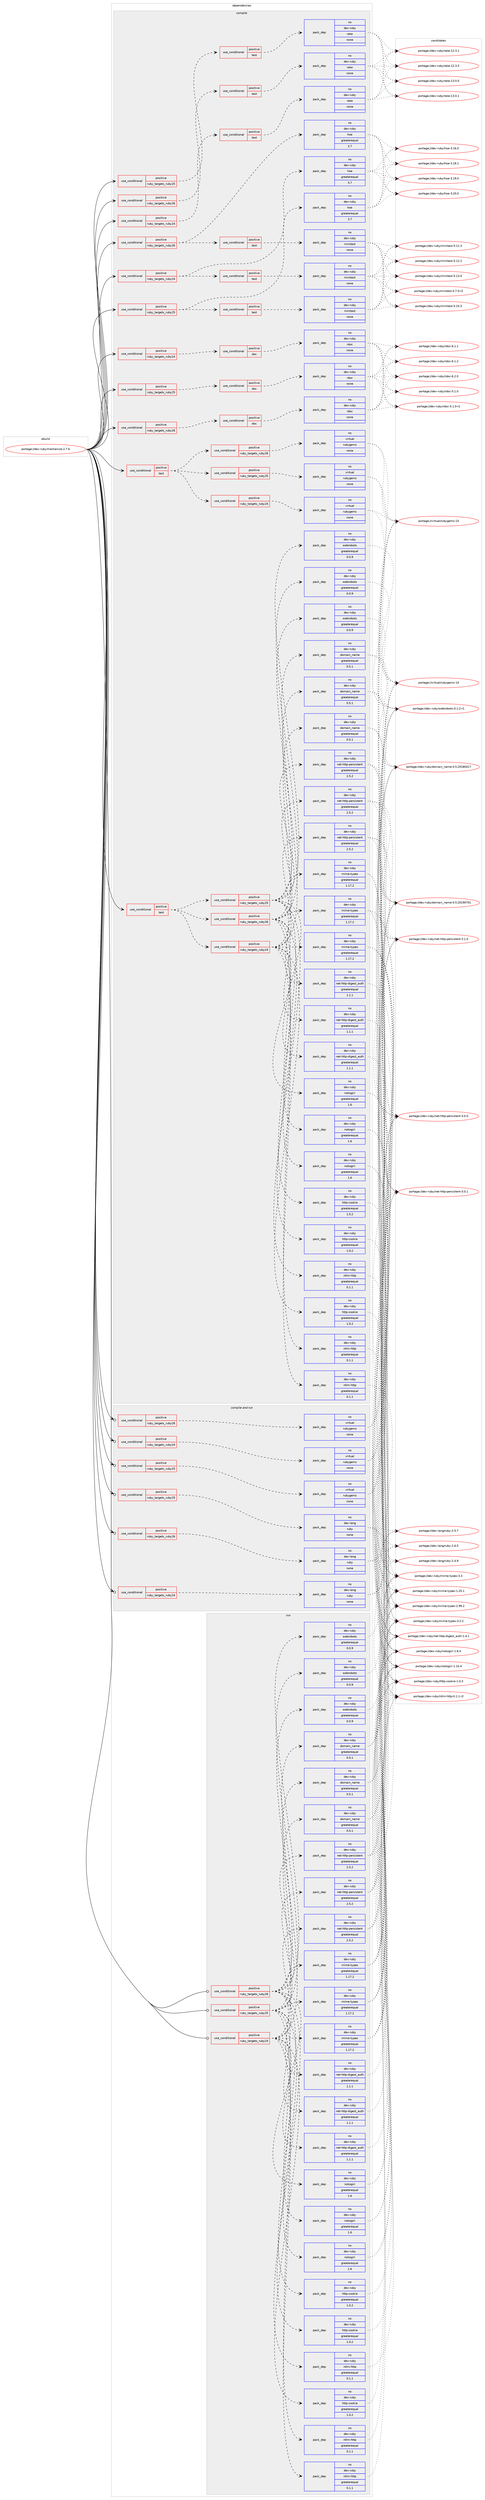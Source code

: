 digraph prolog {

# *************
# Graph options
# *************

newrank=true;
concentrate=true;
compound=true;
graph [rankdir=LR,fontname=Helvetica,fontsize=10,ranksep=1.5];#, ranksep=2.5, nodesep=0.2];
edge  [arrowhead=vee];
node  [fontname=Helvetica,fontsize=10];

# **********
# The ebuild
# **********

subgraph cluster_leftcol {
color=gray;
rank=same;
label=<<i>ebuild</i>>;
id [label="portage://dev-ruby/mechanize-2.7.6", color=red, width=4, href="../dev-ruby/mechanize-2.7.6.svg"];
}

# ****************
# The dependencies
# ****************

subgraph cluster_midcol {
color=gray;
label=<<i>dependencies</i>>;
subgraph cluster_compile {
fillcolor="#eeeeee";
style=filled;
label=<<i>compile</i>>;
subgraph cond55723 {
dependency227871 [label=<<TABLE BORDER="0" CELLBORDER="1" CELLSPACING="0" CELLPADDING="4"><TR><TD ROWSPAN="3" CELLPADDING="10">use_conditional</TD></TR><TR><TD>positive</TD></TR><TR><TD>ruby_targets_ruby24</TD></TR></TABLE>>, shape=none, color=red];
subgraph cond55724 {
dependency227872 [label=<<TABLE BORDER="0" CELLBORDER="1" CELLSPACING="0" CELLPADDING="4"><TR><TD ROWSPAN="3" CELLPADDING="10">use_conditional</TD></TR><TR><TD>positive</TD></TR><TR><TD>doc</TD></TR></TABLE>>, shape=none, color=red];
subgraph pack168646 {
dependency227873 [label=<<TABLE BORDER="0" CELLBORDER="1" CELLSPACING="0" CELLPADDING="4" WIDTH="220"><TR><TD ROWSPAN="6" CELLPADDING="30">pack_dep</TD></TR><TR><TD WIDTH="110">no</TD></TR><TR><TD>dev-ruby</TD></TR><TR><TD>rdoc</TD></TR><TR><TD>none</TD></TR><TR><TD></TD></TR></TABLE>>, shape=none, color=blue];
}
dependency227872:e -> dependency227873:w [weight=20,style="dashed",arrowhead="vee"];
}
dependency227871:e -> dependency227872:w [weight=20,style="dashed",arrowhead="vee"];
}
id:e -> dependency227871:w [weight=20,style="solid",arrowhead="vee"];
subgraph cond55725 {
dependency227874 [label=<<TABLE BORDER="0" CELLBORDER="1" CELLSPACING="0" CELLPADDING="4"><TR><TD ROWSPAN="3" CELLPADDING="10">use_conditional</TD></TR><TR><TD>positive</TD></TR><TR><TD>ruby_targets_ruby24</TD></TR></TABLE>>, shape=none, color=red];
subgraph cond55726 {
dependency227875 [label=<<TABLE BORDER="0" CELLBORDER="1" CELLSPACING="0" CELLPADDING="4"><TR><TD ROWSPAN="3" CELLPADDING="10">use_conditional</TD></TR><TR><TD>positive</TD></TR><TR><TD>test</TD></TR></TABLE>>, shape=none, color=red];
subgraph pack168647 {
dependency227876 [label=<<TABLE BORDER="0" CELLBORDER="1" CELLSPACING="0" CELLPADDING="4" WIDTH="220"><TR><TD ROWSPAN="6" CELLPADDING="30">pack_dep</TD></TR><TR><TD WIDTH="110">no</TD></TR><TR><TD>dev-ruby</TD></TR><TR><TD>rake</TD></TR><TR><TD>none</TD></TR><TR><TD></TD></TR></TABLE>>, shape=none, color=blue];
}
dependency227875:e -> dependency227876:w [weight=20,style="dashed",arrowhead="vee"];
}
dependency227874:e -> dependency227875:w [weight=20,style="dashed",arrowhead="vee"];
}
id:e -> dependency227874:w [weight=20,style="solid",arrowhead="vee"];
subgraph cond55727 {
dependency227877 [label=<<TABLE BORDER="0" CELLBORDER="1" CELLSPACING="0" CELLPADDING="4"><TR><TD ROWSPAN="3" CELLPADDING="10">use_conditional</TD></TR><TR><TD>positive</TD></TR><TR><TD>ruby_targets_ruby24</TD></TR></TABLE>>, shape=none, color=red];
subgraph pack168648 {
dependency227878 [label=<<TABLE BORDER="0" CELLBORDER="1" CELLSPACING="0" CELLPADDING="4" WIDTH="220"><TR><TD ROWSPAN="6" CELLPADDING="30">pack_dep</TD></TR><TR><TD WIDTH="110">no</TD></TR><TR><TD>dev-ruby</TD></TR><TR><TD>hoe</TD></TR><TR><TD>greaterequal</TD></TR><TR><TD>3.7</TD></TR></TABLE>>, shape=none, color=blue];
}
dependency227877:e -> dependency227878:w [weight=20,style="dashed",arrowhead="vee"];
subgraph cond55728 {
dependency227879 [label=<<TABLE BORDER="0" CELLBORDER="1" CELLSPACING="0" CELLPADDING="4"><TR><TD ROWSPAN="3" CELLPADDING="10">use_conditional</TD></TR><TR><TD>positive</TD></TR><TR><TD>test</TD></TR></TABLE>>, shape=none, color=red];
subgraph pack168649 {
dependency227880 [label=<<TABLE BORDER="0" CELLBORDER="1" CELLSPACING="0" CELLPADDING="4" WIDTH="220"><TR><TD ROWSPAN="6" CELLPADDING="30">pack_dep</TD></TR><TR><TD WIDTH="110">no</TD></TR><TR><TD>dev-ruby</TD></TR><TR><TD>minitest</TD></TR><TR><TD>none</TD></TR><TR><TD></TD></TR></TABLE>>, shape=none, color=blue];
}
dependency227879:e -> dependency227880:w [weight=20,style="dashed",arrowhead="vee"];
}
dependency227877:e -> dependency227879:w [weight=20,style="dashed",arrowhead="vee"];
}
id:e -> dependency227877:w [weight=20,style="solid",arrowhead="vee"];
subgraph cond55729 {
dependency227881 [label=<<TABLE BORDER="0" CELLBORDER="1" CELLSPACING="0" CELLPADDING="4"><TR><TD ROWSPAN="3" CELLPADDING="10">use_conditional</TD></TR><TR><TD>positive</TD></TR><TR><TD>ruby_targets_ruby25</TD></TR></TABLE>>, shape=none, color=red];
subgraph cond55730 {
dependency227882 [label=<<TABLE BORDER="0" CELLBORDER="1" CELLSPACING="0" CELLPADDING="4"><TR><TD ROWSPAN="3" CELLPADDING="10">use_conditional</TD></TR><TR><TD>positive</TD></TR><TR><TD>doc</TD></TR></TABLE>>, shape=none, color=red];
subgraph pack168650 {
dependency227883 [label=<<TABLE BORDER="0" CELLBORDER="1" CELLSPACING="0" CELLPADDING="4" WIDTH="220"><TR><TD ROWSPAN="6" CELLPADDING="30">pack_dep</TD></TR><TR><TD WIDTH="110">no</TD></TR><TR><TD>dev-ruby</TD></TR><TR><TD>rdoc</TD></TR><TR><TD>none</TD></TR><TR><TD></TD></TR></TABLE>>, shape=none, color=blue];
}
dependency227882:e -> dependency227883:w [weight=20,style="dashed",arrowhead="vee"];
}
dependency227881:e -> dependency227882:w [weight=20,style="dashed",arrowhead="vee"];
}
id:e -> dependency227881:w [weight=20,style="solid",arrowhead="vee"];
subgraph cond55731 {
dependency227884 [label=<<TABLE BORDER="0" CELLBORDER="1" CELLSPACING="0" CELLPADDING="4"><TR><TD ROWSPAN="3" CELLPADDING="10">use_conditional</TD></TR><TR><TD>positive</TD></TR><TR><TD>ruby_targets_ruby25</TD></TR></TABLE>>, shape=none, color=red];
subgraph cond55732 {
dependency227885 [label=<<TABLE BORDER="0" CELLBORDER="1" CELLSPACING="0" CELLPADDING="4"><TR><TD ROWSPAN="3" CELLPADDING="10">use_conditional</TD></TR><TR><TD>positive</TD></TR><TR><TD>test</TD></TR></TABLE>>, shape=none, color=red];
subgraph pack168651 {
dependency227886 [label=<<TABLE BORDER="0" CELLBORDER="1" CELLSPACING="0" CELLPADDING="4" WIDTH="220"><TR><TD ROWSPAN="6" CELLPADDING="30">pack_dep</TD></TR><TR><TD WIDTH="110">no</TD></TR><TR><TD>dev-ruby</TD></TR><TR><TD>rake</TD></TR><TR><TD>none</TD></TR><TR><TD></TD></TR></TABLE>>, shape=none, color=blue];
}
dependency227885:e -> dependency227886:w [weight=20,style="dashed",arrowhead="vee"];
}
dependency227884:e -> dependency227885:w [weight=20,style="dashed",arrowhead="vee"];
}
id:e -> dependency227884:w [weight=20,style="solid",arrowhead="vee"];
subgraph cond55733 {
dependency227887 [label=<<TABLE BORDER="0" CELLBORDER="1" CELLSPACING="0" CELLPADDING="4"><TR><TD ROWSPAN="3" CELLPADDING="10">use_conditional</TD></TR><TR><TD>positive</TD></TR><TR><TD>ruby_targets_ruby25</TD></TR></TABLE>>, shape=none, color=red];
subgraph pack168652 {
dependency227888 [label=<<TABLE BORDER="0" CELLBORDER="1" CELLSPACING="0" CELLPADDING="4" WIDTH="220"><TR><TD ROWSPAN="6" CELLPADDING="30">pack_dep</TD></TR><TR><TD WIDTH="110">no</TD></TR><TR><TD>dev-ruby</TD></TR><TR><TD>hoe</TD></TR><TR><TD>greaterequal</TD></TR><TR><TD>3.7</TD></TR></TABLE>>, shape=none, color=blue];
}
dependency227887:e -> dependency227888:w [weight=20,style="dashed",arrowhead="vee"];
subgraph cond55734 {
dependency227889 [label=<<TABLE BORDER="0" CELLBORDER="1" CELLSPACING="0" CELLPADDING="4"><TR><TD ROWSPAN="3" CELLPADDING="10">use_conditional</TD></TR><TR><TD>positive</TD></TR><TR><TD>test</TD></TR></TABLE>>, shape=none, color=red];
subgraph pack168653 {
dependency227890 [label=<<TABLE BORDER="0" CELLBORDER="1" CELLSPACING="0" CELLPADDING="4" WIDTH="220"><TR><TD ROWSPAN="6" CELLPADDING="30">pack_dep</TD></TR><TR><TD WIDTH="110">no</TD></TR><TR><TD>dev-ruby</TD></TR><TR><TD>minitest</TD></TR><TR><TD>none</TD></TR><TR><TD></TD></TR></TABLE>>, shape=none, color=blue];
}
dependency227889:e -> dependency227890:w [weight=20,style="dashed",arrowhead="vee"];
}
dependency227887:e -> dependency227889:w [weight=20,style="dashed",arrowhead="vee"];
}
id:e -> dependency227887:w [weight=20,style="solid",arrowhead="vee"];
subgraph cond55735 {
dependency227891 [label=<<TABLE BORDER="0" CELLBORDER="1" CELLSPACING="0" CELLPADDING="4"><TR><TD ROWSPAN="3" CELLPADDING="10">use_conditional</TD></TR><TR><TD>positive</TD></TR><TR><TD>ruby_targets_ruby26</TD></TR></TABLE>>, shape=none, color=red];
subgraph cond55736 {
dependency227892 [label=<<TABLE BORDER="0" CELLBORDER="1" CELLSPACING="0" CELLPADDING="4"><TR><TD ROWSPAN="3" CELLPADDING="10">use_conditional</TD></TR><TR><TD>positive</TD></TR><TR><TD>doc</TD></TR></TABLE>>, shape=none, color=red];
subgraph pack168654 {
dependency227893 [label=<<TABLE BORDER="0" CELLBORDER="1" CELLSPACING="0" CELLPADDING="4" WIDTH="220"><TR><TD ROWSPAN="6" CELLPADDING="30">pack_dep</TD></TR><TR><TD WIDTH="110">no</TD></TR><TR><TD>dev-ruby</TD></TR><TR><TD>rdoc</TD></TR><TR><TD>none</TD></TR><TR><TD></TD></TR></TABLE>>, shape=none, color=blue];
}
dependency227892:e -> dependency227893:w [weight=20,style="dashed",arrowhead="vee"];
}
dependency227891:e -> dependency227892:w [weight=20,style="dashed",arrowhead="vee"];
}
id:e -> dependency227891:w [weight=20,style="solid",arrowhead="vee"];
subgraph cond55737 {
dependency227894 [label=<<TABLE BORDER="0" CELLBORDER="1" CELLSPACING="0" CELLPADDING="4"><TR><TD ROWSPAN="3" CELLPADDING="10">use_conditional</TD></TR><TR><TD>positive</TD></TR><TR><TD>ruby_targets_ruby26</TD></TR></TABLE>>, shape=none, color=red];
subgraph cond55738 {
dependency227895 [label=<<TABLE BORDER="0" CELLBORDER="1" CELLSPACING="0" CELLPADDING="4"><TR><TD ROWSPAN="3" CELLPADDING="10">use_conditional</TD></TR><TR><TD>positive</TD></TR><TR><TD>test</TD></TR></TABLE>>, shape=none, color=red];
subgraph pack168655 {
dependency227896 [label=<<TABLE BORDER="0" CELLBORDER="1" CELLSPACING="0" CELLPADDING="4" WIDTH="220"><TR><TD ROWSPAN="6" CELLPADDING="30">pack_dep</TD></TR><TR><TD WIDTH="110">no</TD></TR><TR><TD>dev-ruby</TD></TR><TR><TD>rake</TD></TR><TR><TD>none</TD></TR><TR><TD></TD></TR></TABLE>>, shape=none, color=blue];
}
dependency227895:e -> dependency227896:w [weight=20,style="dashed",arrowhead="vee"];
}
dependency227894:e -> dependency227895:w [weight=20,style="dashed",arrowhead="vee"];
}
id:e -> dependency227894:w [weight=20,style="solid",arrowhead="vee"];
subgraph cond55739 {
dependency227897 [label=<<TABLE BORDER="0" CELLBORDER="1" CELLSPACING="0" CELLPADDING="4"><TR><TD ROWSPAN="3" CELLPADDING="10">use_conditional</TD></TR><TR><TD>positive</TD></TR><TR><TD>ruby_targets_ruby26</TD></TR></TABLE>>, shape=none, color=red];
subgraph pack168656 {
dependency227898 [label=<<TABLE BORDER="0" CELLBORDER="1" CELLSPACING="0" CELLPADDING="4" WIDTH="220"><TR><TD ROWSPAN="6" CELLPADDING="30">pack_dep</TD></TR><TR><TD WIDTH="110">no</TD></TR><TR><TD>dev-ruby</TD></TR><TR><TD>hoe</TD></TR><TR><TD>greaterequal</TD></TR><TR><TD>3.7</TD></TR></TABLE>>, shape=none, color=blue];
}
dependency227897:e -> dependency227898:w [weight=20,style="dashed",arrowhead="vee"];
subgraph cond55740 {
dependency227899 [label=<<TABLE BORDER="0" CELLBORDER="1" CELLSPACING="0" CELLPADDING="4"><TR><TD ROWSPAN="3" CELLPADDING="10">use_conditional</TD></TR><TR><TD>positive</TD></TR><TR><TD>test</TD></TR></TABLE>>, shape=none, color=red];
subgraph pack168657 {
dependency227900 [label=<<TABLE BORDER="0" CELLBORDER="1" CELLSPACING="0" CELLPADDING="4" WIDTH="220"><TR><TD ROWSPAN="6" CELLPADDING="30">pack_dep</TD></TR><TR><TD WIDTH="110">no</TD></TR><TR><TD>dev-ruby</TD></TR><TR><TD>minitest</TD></TR><TR><TD>none</TD></TR><TR><TD></TD></TR></TABLE>>, shape=none, color=blue];
}
dependency227899:e -> dependency227900:w [weight=20,style="dashed",arrowhead="vee"];
}
dependency227897:e -> dependency227899:w [weight=20,style="dashed",arrowhead="vee"];
}
id:e -> dependency227897:w [weight=20,style="solid",arrowhead="vee"];
subgraph cond55741 {
dependency227901 [label=<<TABLE BORDER="0" CELLBORDER="1" CELLSPACING="0" CELLPADDING="4"><TR><TD ROWSPAN="3" CELLPADDING="10">use_conditional</TD></TR><TR><TD>positive</TD></TR><TR><TD>test</TD></TR></TABLE>>, shape=none, color=red];
subgraph cond55742 {
dependency227902 [label=<<TABLE BORDER="0" CELLBORDER="1" CELLSPACING="0" CELLPADDING="4"><TR><TD ROWSPAN="3" CELLPADDING="10">use_conditional</TD></TR><TR><TD>positive</TD></TR><TR><TD>ruby_targets_ruby24</TD></TR></TABLE>>, shape=none, color=red];
subgraph pack168658 {
dependency227903 [label=<<TABLE BORDER="0" CELLBORDER="1" CELLSPACING="0" CELLPADDING="4" WIDTH="220"><TR><TD ROWSPAN="6" CELLPADDING="30">pack_dep</TD></TR><TR><TD WIDTH="110">no</TD></TR><TR><TD>dev-ruby</TD></TR><TR><TD>nokogiri</TD></TR><TR><TD>greaterequal</TD></TR><TR><TD>1.6</TD></TR></TABLE>>, shape=none, color=blue];
}
dependency227902:e -> dependency227903:w [weight=20,style="dashed",arrowhead="vee"];
subgraph pack168659 {
dependency227904 [label=<<TABLE BORDER="0" CELLBORDER="1" CELLSPACING="0" CELLPADDING="4" WIDTH="220"><TR><TD ROWSPAN="6" CELLPADDING="30">pack_dep</TD></TR><TR><TD WIDTH="110">no</TD></TR><TR><TD>dev-ruby</TD></TR><TR><TD>net-http-digest_auth</TD></TR><TR><TD>greaterequal</TD></TR><TR><TD>1.1.1</TD></TR></TABLE>>, shape=none, color=blue];
}
dependency227902:e -> dependency227904:w [weight=20,style="dashed",arrowhead="vee"];
subgraph pack168660 {
dependency227905 [label=<<TABLE BORDER="0" CELLBORDER="1" CELLSPACING="0" CELLPADDING="4" WIDTH="220"><TR><TD ROWSPAN="6" CELLPADDING="30">pack_dep</TD></TR><TR><TD WIDTH="110">no</TD></TR><TR><TD>dev-ruby</TD></TR><TR><TD>net-http-persistent</TD></TR><TR><TD>greaterequal</TD></TR><TR><TD>2.5.2</TD></TR></TABLE>>, shape=none, color=blue];
}
dependency227902:e -> dependency227905:w [weight=20,style="dashed",arrowhead="vee"];
subgraph pack168661 {
dependency227906 [label=<<TABLE BORDER="0" CELLBORDER="1" CELLSPACING="0" CELLPADDING="4" WIDTH="220"><TR><TD ROWSPAN="6" CELLPADDING="30">pack_dep</TD></TR><TR><TD WIDTH="110">no</TD></TR><TR><TD>dev-ruby</TD></TR><TR><TD>ntlm-http</TD></TR><TR><TD>greaterequal</TD></TR><TR><TD>0.1.1</TD></TR></TABLE>>, shape=none, color=blue];
}
dependency227902:e -> dependency227906:w [weight=20,style="dashed",arrowhead="vee"];
subgraph pack168662 {
dependency227907 [label=<<TABLE BORDER="0" CELLBORDER="1" CELLSPACING="0" CELLPADDING="4" WIDTH="220"><TR><TD ROWSPAN="6" CELLPADDING="30">pack_dep</TD></TR><TR><TD WIDTH="110">no</TD></TR><TR><TD>dev-ruby</TD></TR><TR><TD>webrobots</TD></TR><TR><TD>greaterequal</TD></TR><TR><TD>0.0.9</TD></TR></TABLE>>, shape=none, color=blue];
}
dependency227902:e -> dependency227907:w [weight=20,style="dashed",arrowhead="vee"];
subgraph pack168663 {
dependency227908 [label=<<TABLE BORDER="0" CELLBORDER="1" CELLSPACING="0" CELLPADDING="4" WIDTH="220"><TR><TD ROWSPAN="6" CELLPADDING="30">pack_dep</TD></TR><TR><TD WIDTH="110">no</TD></TR><TR><TD>dev-ruby</TD></TR><TR><TD>http-cookie</TD></TR><TR><TD>greaterequal</TD></TR><TR><TD>1.0.2</TD></TR></TABLE>>, shape=none, color=blue];
}
dependency227902:e -> dependency227908:w [weight=20,style="dashed",arrowhead="vee"];
subgraph pack168664 {
dependency227909 [label=<<TABLE BORDER="0" CELLBORDER="1" CELLSPACING="0" CELLPADDING="4" WIDTH="220"><TR><TD ROWSPAN="6" CELLPADDING="30">pack_dep</TD></TR><TR><TD WIDTH="110">no</TD></TR><TR><TD>dev-ruby</TD></TR><TR><TD>mime-types</TD></TR><TR><TD>greaterequal</TD></TR><TR><TD>1.17.2</TD></TR></TABLE>>, shape=none, color=blue];
}
dependency227902:e -> dependency227909:w [weight=20,style="dashed",arrowhead="vee"];
subgraph pack168665 {
dependency227910 [label=<<TABLE BORDER="0" CELLBORDER="1" CELLSPACING="0" CELLPADDING="4" WIDTH="220"><TR><TD ROWSPAN="6" CELLPADDING="30">pack_dep</TD></TR><TR><TD WIDTH="110">no</TD></TR><TR><TD>dev-ruby</TD></TR><TR><TD>domain_name</TD></TR><TR><TD>greaterequal</TD></TR><TR><TD>0.5.1</TD></TR></TABLE>>, shape=none, color=blue];
}
dependency227902:e -> dependency227910:w [weight=20,style="dashed",arrowhead="vee"];
}
dependency227901:e -> dependency227902:w [weight=20,style="dashed",arrowhead="vee"];
subgraph cond55743 {
dependency227911 [label=<<TABLE BORDER="0" CELLBORDER="1" CELLSPACING="0" CELLPADDING="4"><TR><TD ROWSPAN="3" CELLPADDING="10">use_conditional</TD></TR><TR><TD>positive</TD></TR><TR><TD>ruby_targets_ruby25</TD></TR></TABLE>>, shape=none, color=red];
subgraph pack168666 {
dependency227912 [label=<<TABLE BORDER="0" CELLBORDER="1" CELLSPACING="0" CELLPADDING="4" WIDTH="220"><TR><TD ROWSPAN="6" CELLPADDING="30">pack_dep</TD></TR><TR><TD WIDTH="110">no</TD></TR><TR><TD>dev-ruby</TD></TR><TR><TD>nokogiri</TD></TR><TR><TD>greaterequal</TD></TR><TR><TD>1.6</TD></TR></TABLE>>, shape=none, color=blue];
}
dependency227911:e -> dependency227912:w [weight=20,style="dashed",arrowhead="vee"];
subgraph pack168667 {
dependency227913 [label=<<TABLE BORDER="0" CELLBORDER="1" CELLSPACING="0" CELLPADDING="4" WIDTH="220"><TR><TD ROWSPAN="6" CELLPADDING="30">pack_dep</TD></TR><TR><TD WIDTH="110">no</TD></TR><TR><TD>dev-ruby</TD></TR><TR><TD>net-http-digest_auth</TD></TR><TR><TD>greaterequal</TD></TR><TR><TD>1.1.1</TD></TR></TABLE>>, shape=none, color=blue];
}
dependency227911:e -> dependency227913:w [weight=20,style="dashed",arrowhead="vee"];
subgraph pack168668 {
dependency227914 [label=<<TABLE BORDER="0" CELLBORDER="1" CELLSPACING="0" CELLPADDING="4" WIDTH="220"><TR><TD ROWSPAN="6" CELLPADDING="30">pack_dep</TD></TR><TR><TD WIDTH="110">no</TD></TR><TR><TD>dev-ruby</TD></TR><TR><TD>net-http-persistent</TD></TR><TR><TD>greaterequal</TD></TR><TR><TD>2.5.2</TD></TR></TABLE>>, shape=none, color=blue];
}
dependency227911:e -> dependency227914:w [weight=20,style="dashed",arrowhead="vee"];
subgraph pack168669 {
dependency227915 [label=<<TABLE BORDER="0" CELLBORDER="1" CELLSPACING="0" CELLPADDING="4" WIDTH="220"><TR><TD ROWSPAN="6" CELLPADDING="30">pack_dep</TD></TR><TR><TD WIDTH="110">no</TD></TR><TR><TD>dev-ruby</TD></TR><TR><TD>ntlm-http</TD></TR><TR><TD>greaterequal</TD></TR><TR><TD>0.1.1</TD></TR></TABLE>>, shape=none, color=blue];
}
dependency227911:e -> dependency227915:w [weight=20,style="dashed",arrowhead="vee"];
subgraph pack168670 {
dependency227916 [label=<<TABLE BORDER="0" CELLBORDER="1" CELLSPACING="0" CELLPADDING="4" WIDTH="220"><TR><TD ROWSPAN="6" CELLPADDING="30">pack_dep</TD></TR><TR><TD WIDTH="110">no</TD></TR><TR><TD>dev-ruby</TD></TR><TR><TD>webrobots</TD></TR><TR><TD>greaterequal</TD></TR><TR><TD>0.0.9</TD></TR></TABLE>>, shape=none, color=blue];
}
dependency227911:e -> dependency227916:w [weight=20,style="dashed",arrowhead="vee"];
subgraph pack168671 {
dependency227917 [label=<<TABLE BORDER="0" CELLBORDER="1" CELLSPACING="0" CELLPADDING="4" WIDTH="220"><TR><TD ROWSPAN="6" CELLPADDING="30">pack_dep</TD></TR><TR><TD WIDTH="110">no</TD></TR><TR><TD>dev-ruby</TD></TR><TR><TD>http-cookie</TD></TR><TR><TD>greaterequal</TD></TR><TR><TD>1.0.2</TD></TR></TABLE>>, shape=none, color=blue];
}
dependency227911:e -> dependency227917:w [weight=20,style="dashed",arrowhead="vee"];
subgraph pack168672 {
dependency227918 [label=<<TABLE BORDER="0" CELLBORDER="1" CELLSPACING="0" CELLPADDING="4" WIDTH="220"><TR><TD ROWSPAN="6" CELLPADDING="30">pack_dep</TD></TR><TR><TD WIDTH="110">no</TD></TR><TR><TD>dev-ruby</TD></TR><TR><TD>mime-types</TD></TR><TR><TD>greaterequal</TD></TR><TR><TD>1.17.2</TD></TR></TABLE>>, shape=none, color=blue];
}
dependency227911:e -> dependency227918:w [weight=20,style="dashed",arrowhead="vee"];
subgraph pack168673 {
dependency227919 [label=<<TABLE BORDER="0" CELLBORDER="1" CELLSPACING="0" CELLPADDING="4" WIDTH="220"><TR><TD ROWSPAN="6" CELLPADDING="30">pack_dep</TD></TR><TR><TD WIDTH="110">no</TD></TR><TR><TD>dev-ruby</TD></TR><TR><TD>domain_name</TD></TR><TR><TD>greaterequal</TD></TR><TR><TD>0.5.1</TD></TR></TABLE>>, shape=none, color=blue];
}
dependency227911:e -> dependency227919:w [weight=20,style="dashed",arrowhead="vee"];
}
dependency227901:e -> dependency227911:w [weight=20,style="dashed",arrowhead="vee"];
subgraph cond55744 {
dependency227920 [label=<<TABLE BORDER="0" CELLBORDER="1" CELLSPACING="0" CELLPADDING="4"><TR><TD ROWSPAN="3" CELLPADDING="10">use_conditional</TD></TR><TR><TD>positive</TD></TR><TR><TD>ruby_targets_ruby26</TD></TR></TABLE>>, shape=none, color=red];
subgraph pack168674 {
dependency227921 [label=<<TABLE BORDER="0" CELLBORDER="1" CELLSPACING="0" CELLPADDING="4" WIDTH="220"><TR><TD ROWSPAN="6" CELLPADDING="30">pack_dep</TD></TR><TR><TD WIDTH="110">no</TD></TR><TR><TD>dev-ruby</TD></TR><TR><TD>nokogiri</TD></TR><TR><TD>greaterequal</TD></TR><TR><TD>1.6</TD></TR></TABLE>>, shape=none, color=blue];
}
dependency227920:e -> dependency227921:w [weight=20,style="dashed",arrowhead="vee"];
subgraph pack168675 {
dependency227922 [label=<<TABLE BORDER="0" CELLBORDER="1" CELLSPACING="0" CELLPADDING="4" WIDTH="220"><TR><TD ROWSPAN="6" CELLPADDING="30">pack_dep</TD></TR><TR><TD WIDTH="110">no</TD></TR><TR><TD>dev-ruby</TD></TR><TR><TD>net-http-digest_auth</TD></TR><TR><TD>greaterequal</TD></TR><TR><TD>1.1.1</TD></TR></TABLE>>, shape=none, color=blue];
}
dependency227920:e -> dependency227922:w [weight=20,style="dashed",arrowhead="vee"];
subgraph pack168676 {
dependency227923 [label=<<TABLE BORDER="0" CELLBORDER="1" CELLSPACING="0" CELLPADDING="4" WIDTH="220"><TR><TD ROWSPAN="6" CELLPADDING="30">pack_dep</TD></TR><TR><TD WIDTH="110">no</TD></TR><TR><TD>dev-ruby</TD></TR><TR><TD>net-http-persistent</TD></TR><TR><TD>greaterequal</TD></TR><TR><TD>2.5.2</TD></TR></TABLE>>, shape=none, color=blue];
}
dependency227920:e -> dependency227923:w [weight=20,style="dashed",arrowhead="vee"];
subgraph pack168677 {
dependency227924 [label=<<TABLE BORDER="0" CELLBORDER="1" CELLSPACING="0" CELLPADDING="4" WIDTH="220"><TR><TD ROWSPAN="6" CELLPADDING="30">pack_dep</TD></TR><TR><TD WIDTH="110">no</TD></TR><TR><TD>dev-ruby</TD></TR><TR><TD>ntlm-http</TD></TR><TR><TD>greaterequal</TD></TR><TR><TD>0.1.1</TD></TR></TABLE>>, shape=none, color=blue];
}
dependency227920:e -> dependency227924:w [weight=20,style="dashed",arrowhead="vee"];
subgraph pack168678 {
dependency227925 [label=<<TABLE BORDER="0" CELLBORDER="1" CELLSPACING="0" CELLPADDING="4" WIDTH="220"><TR><TD ROWSPAN="6" CELLPADDING="30">pack_dep</TD></TR><TR><TD WIDTH="110">no</TD></TR><TR><TD>dev-ruby</TD></TR><TR><TD>webrobots</TD></TR><TR><TD>greaterequal</TD></TR><TR><TD>0.0.9</TD></TR></TABLE>>, shape=none, color=blue];
}
dependency227920:e -> dependency227925:w [weight=20,style="dashed",arrowhead="vee"];
subgraph pack168679 {
dependency227926 [label=<<TABLE BORDER="0" CELLBORDER="1" CELLSPACING="0" CELLPADDING="4" WIDTH="220"><TR><TD ROWSPAN="6" CELLPADDING="30">pack_dep</TD></TR><TR><TD WIDTH="110">no</TD></TR><TR><TD>dev-ruby</TD></TR><TR><TD>http-cookie</TD></TR><TR><TD>greaterequal</TD></TR><TR><TD>1.0.2</TD></TR></TABLE>>, shape=none, color=blue];
}
dependency227920:e -> dependency227926:w [weight=20,style="dashed",arrowhead="vee"];
subgraph pack168680 {
dependency227927 [label=<<TABLE BORDER="0" CELLBORDER="1" CELLSPACING="0" CELLPADDING="4" WIDTH="220"><TR><TD ROWSPAN="6" CELLPADDING="30">pack_dep</TD></TR><TR><TD WIDTH="110">no</TD></TR><TR><TD>dev-ruby</TD></TR><TR><TD>mime-types</TD></TR><TR><TD>greaterequal</TD></TR><TR><TD>1.17.2</TD></TR></TABLE>>, shape=none, color=blue];
}
dependency227920:e -> dependency227927:w [weight=20,style="dashed",arrowhead="vee"];
subgraph pack168681 {
dependency227928 [label=<<TABLE BORDER="0" CELLBORDER="1" CELLSPACING="0" CELLPADDING="4" WIDTH="220"><TR><TD ROWSPAN="6" CELLPADDING="30">pack_dep</TD></TR><TR><TD WIDTH="110">no</TD></TR><TR><TD>dev-ruby</TD></TR><TR><TD>domain_name</TD></TR><TR><TD>greaterequal</TD></TR><TR><TD>0.5.1</TD></TR></TABLE>>, shape=none, color=blue];
}
dependency227920:e -> dependency227928:w [weight=20,style="dashed",arrowhead="vee"];
}
dependency227901:e -> dependency227920:w [weight=20,style="dashed",arrowhead="vee"];
}
id:e -> dependency227901:w [weight=20,style="solid",arrowhead="vee"];
subgraph cond55745 {
dependency227929 [label=<<TABLE BORDER="0" CELLBORDER="1" CELLSPACING="0" CELLPADDING="4"><TR><TD ROWSPAN="3" CELLPADDING="10">use_conditional</TD></TR><TR><TD>positive</TD></TR><TR><TD>test</TD></TR></TABLE>>, shape=none, color=red];
subgraph cond55746 {
dependency227930 [label=<<TABLE BORDER="0" CELLBORDER="1" CELLSPACING="0" CELLPADDING="4"><TR><TD ROWSPAN="3" CELLPADDING="10">use_conditional</TD></TR><TR><TD>positive</TD></TR><TR><TD>ruby_targets_ruby24</TD></TR></TABLE>>, shape=none, color=red];
subgraph pack168682 {
dependency227931 [label=<<TABLE BORDER="0" CELLBORDER="1" CELLSPACING="0" CELLPADDING="4" WIDTH="220"><TR><TD ROWSPAN="6" CELLPADDING="30">pack_dep</TD></TR><TR><TD WIDTH="110">no</TD></TR><TR><TD>virtual</TD></TR><TR><TD>rubygems</TD></TR><TR><TD>none</TD></TR><TR><TD></TD></TR></TABLE>>, shape=none, color=blue];
}
dependency227930:e -> dependency227931:w [weight=20,style="dashed",arrowhead="vee"];
}
dependency227929:e -> dependency227930:w [weight=20,style="dashed",arrowhead="vee"];
subgraph cond55747 {
dependency227932 [label=<<TABLE BORDER="0" CELLBORDER="1" CELLSPACING="0" CELLPADDING="4"><TR><TD ROWSPAN="3" CELLPADDING="10">use_conditional</TD></TR><TR><TD>positive</TD></TR><TR><TD>ruby_targets_ruby25</TD></TR></TABLE>>, shape=none, color=red];
subgraph pack168683 {
dependency227933 [label=<<TABLE BORDER="0" CELLBORDER="1" CELLSPACING="0" CELLPADDING="4" WIDTH="220"><TR><TD ROWSPAN="6" CELLPADDING="30">pack_dep</TD></TR><TR><TD WIDTH="110">no</TD></TR><TR><TD>virtual</TD></TR><TR><TD>rubygems</TD></TR><TR><TD>none</TD></TR><TR><TD></TD></TR></TABLE>>, shape=none, color=blue];
}
dependency227932:e -> dependency227933:w [weight=20,style="dashed",arrowhead="vee"];
}
dependency227929:e -> dependency227932:w [weight=20,style="dashed",arrowhead="vee"];
subgraph cond55748 {
dependency227934 [label=<<TABLE BORDER="0" CELLBORDER="1" CELLSPACING="0" CELLPADDING="4"><TR><TD ROWSPAN="3" CELLPADDING="10">use_conditional</TD></TR><TR><TD>positive</TD></TR><TR><TD>ruby_targets_ruby26</TD></TR></TABLE>>, shape=none, color=red];
subgraph pack168684 {
dependency227935 [label=<<TABLE BORDER="0" CELLBORDER="1" CELLSPACING="0" CELLPADDING="4" WIDTH="220"><TR><TD ROWSPAN="6" CELLPADDING="30">pack_dep</TD></TR><TR><TD WIDTH="110">no</TD></TR><TR><TD>virtual</TD></TR><TR><TD>rubygems</TD></TR><TR><TD>none</TD></TR><TR><TD></TD></TR></TABLE>>, shape=none, color=blue];
}
dependency227934:e -> dependency227935:w [weight=20,style="dashed",arrowhead="vee"];
}
dependency227929:e -> dependency227934:w [weight=20,style="dashed",arrowhead="vee"];
}
id:e -> dependency227929:w [weight=20,style="solid",arrowhead="vee"];
}
subgraph cluster_compileandrun {
fillcolor="#eeeeee";
style=filled;
label=<<i>compile and run</i>>;
subgraph cond55749 {
dependency227936 [label=<<TABLE BORDER="0" CELLBORDER="1" CELLSPACING="0" CELLPADDING="4"><TR><TD ROWSPAN="3" CELLPADDING="10">use_conditional</TD></TR><TR><TD>positive</TD></TR><TR><TD>ruby_targets_ruby24</TD></TR></TABLE>>, shape=none, color=red];
subgraph pack168685 {
dependency227937 [label=<<TABLE BORDER="0" CELLBORDER="1" CELLSPACING="0" CELLPADDING="4" WIDTH="220"><TR><TD ROWSPAN="6" CELLPADDING="30">pack_dep</TD></TR><TR><TD WIDTH="110">no</TD></TR><TR><TD>dev-lang</TD></TR><TR><TD>ruby</TD></TR><TR><TD>none</TD></TR><TR><TD></TD></TR></TABLE>>, shape=none, color=blue];
}
dependency227936:e -> dependency227937:w [weight=20,style="dashed",arrowhead="vee"];
}
id:e -> dependency227936:w [weight=20,style="solid",arrowhead="odotvee"];
subgraph cond55750 {
dependency227938 [label=<<TABLE BORDER="0" CELLBORDER="1" CELLSPACING="0" CELLPADDING="4"><TR><TD ROWSPAN="3" CELLPADDING="10">use_conditional</TD></TR><TR><TD>positive</TD></TR><TR><TD>ruby_targets_ruby24</TD></TR></TABLE>>, shape=none, color=red];
subgraph pack168686 {
dependency227939 [label=<<TABLE BORDER="0" CELLBORDER="1" CELLSPACING="0" CELLPADDING="4" WIDTH="220"><TR><TD ROWSPAN="6" CELLPADDING="30">pack_dep</TD></TR><TR><TD WIDTH="110">no</TD></TR><TR><TD>virtual</TD></TR><TR><TD>rubygems</TD></TR><TR><TD>none</TD></TR><TR><TD></TD></TR></TABLE>>, shape=none, color=blue];
}
dependency227938:e -> dependency227939:w [weight=20,style="dashed",arrowhead="vee"];
}
id:e -> dependency227938:w [weight=20,style="solid",arrowhead="odotvee"];
subgraph cond55751 {
dependency227940 [label=<<TABLE BORDER="0" CELLBORDER="1" CELLSPACING="0" CELLPADDING="4"><TR><TD ROWSPAN="3" CELLPADDING="10">use_conditional</TD></TR><TR><TD>positive</TD></TR><TR><TD>ruby_targets_ruby25</TD></TR></TABLE>>, shape=none, color=red];
subgraph pack168687 {
dependency227941 [label=<<TABLE BORDER="0" CELLBORDER="1" CELLSPACING="0" CELLPADDING="4" WIDTH="220"><TR><TD ROWSPAN="6" CELLPADDING="30">pack_dep</TD></TR><TR><TD WIDTH="110">no</TD></TR><TR><TD>dev-lang</TD></TR><TR><TD>ruby</TD></TR><TR><TD>none</TD></TR><TR><TD></TD></TR></TABLE>>, shape=none, color=blue];
}
dependency227940:e -> dependency227941:w [weight=20,style="dashed",arrowhead="vee"];
}
id:e -> dependency227940:w [weight=20,style="solid",arrowhead="odotvee"];
subgraph cond55752 {
dependency227942 [label=<<TABLE BORDER="0" CELLBORDER="1" CELLSPACING="0" CELLPADDING="4"><TR><TD ROWSPAN="3" CELLPADDING="10">use_conditional</TD></TR><TR><TD>positive</TD></TR><TR><TD>ruby_targets_ruby25</TD></TR></TABLE>>, shape=none, color=red];
subgraph pack168688 {
dependency227943 [label=<<TABLE BORDER="0" CELLBORDER="1" CELLSPACING="0" CELLPADDING="4" WIDTH="220"><TR><TD ROWSPAN="6" CELLPADDING="30">pack_dep</TD></TR><TR><TD WIDTH="110">no</TD></TR><TR><TD>virtual</TD></TR><TR><TD>rubygems</TD></TR><TR><TD>none</TD></TR><TR><TD></TD></TR></TABLE>>, shape=none, color=blue];
}
dependency227942:e -> dependency227943:w [weight=20,style="dashed",arrowhead="vee"];
}
id:e -> dependency227942:w [weight=20,style="solid",arrowhead="odotvee"];
subgraph cond55753 {
dependency227944 [label=<<TABLE BORDER="0" CELLBORDER="1" CELLSPACING="0" CELLPADDING="4"><TR><TD ROWSPAN="3" CELLPADDING="10">use_conditional</TD></TR><TR><TD>positive</TD></TR><TR><TD>ruby_targets_ruby26</TD></TR></TABLE>>, shape=none, color=red];
subgraph pack168689 {
dependency227945 [label=<<TABLE BORDER="0" CELLBORDER="1" CELLSPACING="0" CELLPADDING="4" WIDTH="220"><TR><TD ROWSPAN="6" CELLPADDING="30">pack_dep</TD></TR><TR><TD WIDTH="110">no</TD></TR><TR><TD>dev-lang</TD></TR><TR><TD>ruby</TD></TR><TR><TD>none</TD></TR><TR><TD></TD></TR></TABLE>>, shape=none, color=blue];
}
dependency227944:e -> dependency227945:w [weight=20,style="dashed",arrowhead="vee"];
}
id:e -> dependency227944:w [weight=20,style="solid",arrowhead="odotvee"];
subgraph cond55754 {
dependency227946 [label=<<TABLE BORDER="0" CELLBORDER="1" CELLSPACING="0" CELLPADDING="4"><TR><TD ROWSPAN="3" CELLPADDING="10">use_conditional</TD></TR><TR><TD>positive</TD></TR><TR><TD>ruby_targets_ruby26</TD></TR></TABLE>>, shape=none, color=red];
subgraph pack168690 {
dependency227947 [label=<<TABLE BORDER="0" CELLBORDER="1" CELLSPACING="0" CELLPADDING="4" WIDTH="220"><TR><TD ROWSPAN="6" CELLPADDING="30">pack_dep</TD></TR><TR><TD WIDTH="110">no</TD></TR><TR><TD>virtual</TD></TR><TR><TD>rubygems</TD></TR><TR><TD>none</TD></TR><TR><TD></TD></TR></TABLE>>, shape=none, color=blue];
}
dependency227946:e -> dependency227947:w [weight=20,style="dashed",arrowhead="vee"];
}
id:e -> dependency227946:w [weight=20,style="solid",arrowhead="odotvee"];
}
subgraph cluster_run {
fillcolor="#eeeeee";
style=filled;
label=<<i>run</i>>;
subgraph cond55755 {
dependency227948 [label=<<TABLE BORDER="0" CELLBORDER="1" CELLSPACING="0" CELLPADDING="4"><TR><TD ROWSPAN="3" CELLPADDING="10">use_conditional</TD></TR><TR><TD>positive</TD></TR><TR><TD>ruby_targets_ruby24</TD></TR></TABLE>>, shape=none, color=red];
subgraph pack168691 {
dependency227949 [label=<<TABLE BORDER="0" CELLBORDER="1" CELLSPACING="0" CELLPADDING="4" WIDTH="220"><TR><TD ROWSPAN="6" CELLPADDING="30">pack_dep</TD></TR><TR><TD WIDTH="110">no</TD></TR><TR><TD>dev-ruby</TD></TR><TR><TD>nokogiri</TD></TR><TR><TD>greaterequal</TD></TR><TR><TD>1.6</TD></TR></TABLE>>, shape=none, color=blue];
}
dependency227948:e -> dependency227949:w [weight=20,style="dashed",arrowhead="vee"];
subgraph pack168692 {
dependency227950 [label=<<TABLE BORDER="0" CELLBORDER="1" CELLSPACING="0" CELLPADDING="4" WIDTH="220"><TR><TD ROWSPAN="6" CELLPADDING="30">pack_dep</TD></TR><TR><TD WIDTH="110">no</TD></TR><TR><TD>dev-ruby</TD></TR><TR><TD>net-http-digest_auth</TD></TR><TR><TD>greaterequal</TD></TR><TR><TD>1.1.1</TD></TR></TABLE>>, shape=none, color=blue];
}
dependency227948:e -> dependency227950:w [weight=20,style="dashed",arrowhead="vee"];
subgraph pack168693 {
dependency227951 [label=<<TABLE BORDER="0" CELLBORDER="1" CELLSPACING="0" CELLPADDING="4" WIDTH="220"><TR><TD ROWSPAN="6" CELLPADDING="30">pack_dep</TD></TR><TR><TD WIDTH="110">no</TD></TR><TR><TD>dev-ruby</TD></TR><TR><TD>net-http-persistent</TD></TR><TR><TD>greaterequal</TD></TR><TR><TD>2.5.2</TD></TR></TABLE>>, shape=none, color=blue];
}
dependency227948:e -> dependency227951:w [weight=20,style="dashed",arrowhead="vee"];
subgraph pack168694 {
dependency227952 [label=<<TABLE BORDER="0" CELLBORDER="1" CELLSPACING="0" CELLPADDING="4" WIDTH="220"><TR><TD ROWSPAN="6" CELLPADDING="30">pack_dep</TD></TR><TR><TD WIDTH="110">no</TD></TR><TR><TD>dev-ruby</TD></TR><TR><TD>ntlm-http</TD></TR><TR><TD>greaterequal</TD></TR><TR><TD>0.1.1</TD></TR></TABLE>>, shape=none, color=blue];
}
dependency227948:e -> dependency227952:w [weight=20,style="dashed",arrowhead="vee"];
subgraph pack168695 {
dependency227953 [label=<<TABLE BORDER="0" CELLBORDER="1" CELLSPACING="0" CELLPADDING="4" WIDTH="220"><TR><TD ROWSPAN="6" CELLPADDING="30">pack_dep</TD></TR><TR><TD WIDTH="110">no</TD></TR><TR><TD>dev-ruby</TD></TR><TR><TD>webrobots</TD></TR><TR><TD>greaterequal</TD></TR><TR><TD>0.0.9</TD></TR></TABLE>>, shape=none, color=blue];
}
dependency227948:e -> dependency227953:w [weight=20,style="dashed",arrowhead="vee"];
subgraph pack168696 {
dependency227954 [label=<<TABLE BORDER="0" CELLBORDER="1" CELLSPACING="0" CELLPADDING="4" WIDTH="220"><TR><TD ROWSPAN="6" CELLPADDING="30">pack_dep</TD></TR><TR><TD WIDTH="110">no</TD></TR><TR><TD>dev-ruby</TD></TR><TR><TD>http-cookie</TD></TR><TR><TD>greaterequal</TD></TR><TR><TD>1.0.2</TD></TR></TABLE>>, shape=none, color=blue];
}
dependency227948:e -> dependency227954:w [weight=20,style="dashed",arrowhead="vee"];
subgraph pack168697 {
dependency227955 [label=<<TABLE BORDER="0" CELLBORDER="1" CELLSPACING="0" CELLPADDING="4" WIDTH="220"><TR><TD ROWSPAN="6" CELLPADDING="30">pack_dep</TD></TR><TR><TD WIDTH="110">no</TD></TR><TR><TD>dev-ruby</TD></TR><TR><TD>mime-types</TD></TR><TR><TD>greaterequal</TD></TR><TR><TD>1.17.2</TD></TR></TABLE>>, shape=none, color=blue];
}
dependency227948:e -> dependency227955:w [weight=20,style="dashed",arrowhead="vee"];
subgraph pack168698 {
dependency227956 [label=<<TABLE BORDER="0" CELLBORDER="1" CELLSPACING="0" CELLPADDING="4" WIDTH="220"><TR><TD ROWSPAN="6" CELLPADDING="30">pack_dep</TD></TR><TR><TD WIDTH="110">no</TD></TR><TR><TD>dev-ruby</TD></TR><TR><TD>domain_name</TD></TR><TR><TD>greaterequal</TD></TR><TR><TD>0.5.1</TD></TR></TABLE>>, shape=none, color=blue];
}
dependency227948:e -> dependency227956:w [weight=20,style="dashed",arrowhead="vee"];
}
id:e -> dependency227948:w [weight=20,style="solid",arrowhead="odot"];
subgraph cond55756 {
dependency227957 [label=<<TABLE BORDER="0" CELLBORDER="1" CELLSPACING="0" CELLPADDING="4"><TR><TD ROWSPAN="3" CELLPADDING="10">use_conditional</TD></TR><TR><TD>positive</TD></TR><TR><TD>ruby_targets_ruby25</TD></TR></TABLE>>, shape=none, color=red];
subgraph pack168699 {
dependency227958 [label=<<TABLE BORDER="0" CELLBORDER="1" CELLSPACING="0" CELLPADDING="4" WIDTH="220"><TR><TD ROWSPAN="6" CELLPADDING="30">pack_dep</TD></TR><TR><TD WIDTH="110">no</TD></TR><TR><TD>dev-ruby</TD></TR><TR><TD>nokogiri</TD></TR><TR><TD>greaterequal</TD></TR><TR><TD>1.6</TD></TR></TABLE>>, shape=none, color=blue];
}
dependency227957:e -> dependency227958:w [weight=20,style="dashed",arrowhead="vee"];
subgraph pack168700 {
dependency227959 [label=<<TABLE BORDER="0" CELLBORDER="1" CELLSPACING="0" CELLPADDING="4" WIDTH="220"><TR><TD ROWSPAN="6" CELLPADDING="30">pack_dep</TD></TR><TR><TD WIDTH="110">no</TD></TR><TR><TD>dev-ruby</TD></TR><TR><TD>net-http-digest_auth</TD></TR><TR><TD>greaterequal</TD></TR><TR><TD>1.1.1</TD></TR></TABLE>>, shape=none, color=blue];
}
dependency227957:e -> dependency227959:w [weight=20,style="dashed",arrowhead="vee"];
subgraph pack168701 {
dependency227960 [label=<<TABLE BORDER="0" CELLBORDER="1" CELLSPACING="0" CELLPADDING="4" WIDTH="220"><TR><TD ROWSPAN="6" CELLPADDING="30">pack_dep</TD></TR><TR><TD WIDTH="110">no</TD></TR><TR><TD>dev-ruby</TD></TR><TR><TD>net-http-persistent</TD></TR><TR><TD>greaterequal</TD></TR><TR><TD>2.5.2</TD></TR></TABLE>>, shape=none, color=blue];
}
dependency227957:e -> dependency227960:w [weight=20,style="dashed",arrowhead="vee"];
subgraph pack168702 {
dependency227961 [label=<<TABLE BORDER="0" CELLBORDER="1" CELLSPACING="0" CELLPADDING="4" WIDTH="220"><TR><TD ROWSPAN="6" CELLPADDING="30">pack_dep</TD></TR><TR><TD WIDTH="110">no</TD></TR><TR><TD>dev-ruby</TD></TR><TR><TD>ntlm-http</TD></TR><TR><TD>greaterequal</TD></TR><TR><TD>0.1.1</TD></TR></TABLE>>, shape=none, color=blue];
}
dependency227957:e -> dependency227961:w [weight=20,style="dashed",arrowhead="vee"];
subgraph pack168703 {
dependency227962 [label=<<TABLE BORDER="0" CELLBORDER="1" CELLSPACING="0" CELLPADDING="4" WIDTH="220"><TR><TD ROWSPAN="6" CELLPADDING="30">pack_dep</TD></TR><TR><TD WIDTH="110">no</TD></TR><TR><TD>dev-ruby</TD></TR><TR><TD>webrobots</TD></TR><TR><TD>greaterequal</TD></TR><TR><TD>0.0.9</TD></TR></TABLE>>, shape=none, color=blue];
}
dependency227957:e -> dependency227962:w [weight=20,style="dashed",arrowhead="vee"];
subgraph pack168704 {
dependency227963 [label=<<TABLE BORDER="0" CELLBORDER="1" CELLSPACING="0" CELLPADDING="4" WIDTH="220"><TR><TD ROWSPAN="6" CELLPADDING="30">pack_dep</TD></TR><TR><TD WIDTH="110">no</TD></TR><TR><TD>dev-ruby</TD></TR><TR><TD>http-cookie</TD></TR><TR><TD>greaterequal</TD></TR><TR><TD>1.0.2</TD></TR></TABLE>>, shape=none, color=blue];
}
dependency227957:e -> dependency227963:w [weight=20,style="dashed",arrowhead="vee"];
subgraph pack168705 {
dependency227964 [label=<<TABLE BORDER="0" CELLBORDER="1" CELLSPACING="0" CELLPADDING="4" WIDTH="220"><TR><TD ROWSPAN="6" CELLPADDING="30">pack_dep</TD></TR><TR><TD WIDTH="110">no</TD></TR><TR><TD>dev-ruby</TD></TR><TR><TD>mime-types</TD></TR><TR><TD>greaterequal</TD></TR><TR><TD>1.17.2</TD></TR></TABLE>>, shape=none, color=blue];
}
dependency227957:e -> dependency227964:w [weight=20,style="dashed",arrowhead="vee"];
subgraph pack168706 {
dependency227965 [label=<<TABLE BORDER="0" CELLBORDER="1" CELLSPACING="0" CELLPADDING="4" WIDTH="220"><TR><TD ROWSPAN="6" CELLPADDING="30">pack_dep</TD></TR><TR><TD WIDTH="110">no</TD></TR><TR><TD>dev-ruby</TD></TR><TR><TD>domain_name</TD></TR><TR><TD>greaterequal</TD></TR><TR><TD>0.5.1</TD></TR></TABLE>>, shape=none, color=blue];
}
dependency227957:e -> dependency227965:w [weight=20,style="dashed",arrowhead="vee"];
}
id:e -> dependency227957:w [weight=20,style="solid",arrowhead="odot"];
subgraph cond55757 {
dependency227966 [label=<<TABLE BORDER="0" CELLBORDER="1" CELLSPACING="0" CELLPADDING="4"><TR><TD ROWSPAN="3" CELLPADDING="10">use_conditional</TD></TR><TR><TD>positive</TD></TR><TR><TD>ruby_targets_ruby26</TD></TR></TABLE>>, shape=none, color=red];
subgraph pack168707 {
dependency227967 [label=<<TABLE BORDER="0" CELLBORDER="1" CELLSPACING="0" CELLPADDING="4" WIDTH="220"><TR><TD ROWSPAN="6" CELLPADDING="30">pack_dep</TD></TR><TR><TD WIDTH="110">no</TD></TR><TR><TD>dev-ruby</TD></TR><TR><TD>nokogiri</TD></TR><TR><TD>greaterequal</TD></TR><TR><TD>1.6</TD></TR></TABLE>>, shape=none, color=blue];
}
dependency227966:e -> dependency227967:w [weight=20,style="dashed",arrowhead="vee"];
subgraph pack168708 {
dependency227968 [label=<<TABLE BORDER="0" CELLBORDER="1" CELLSPACING="0" CELLPADDING="4" WIDTH="220"><TR><TD ROWSPAN="6" CELLPADDING="30">pack_dep</TD></TR><TR><TD WIDTH="110">no</TD></TR><TR><TD>dev-ruby</TD></TR><TR><TD>net-http-digest_auth</TD></TR><TR><TD>greaterequal</TD></TR><TR><TD>1.1.1</TD></TR></TABLE>>, shape=none, color=blue];
}
dependency227966:e -> dependency227968:w [weight=20,style="dashed",arrowhead="vee"];
subgraph pack168709 {
dependency227969 [label=<<TABLE BORDER="0" CELLBORDER="1" CELLSPACING="0" CELLPADDING="4" WIDTH="220"><TR><TD ROWSPAN="6" CELLPADDING="30">pack_dep</TD></TR><TR><TD WIDTH="110">no</TD></TR><TR><TD>dev-ruby</TD></TR><TR><TD>net-http-persistent</TD></TR><TR><TD>greaterequal</TD></TR><TR><TD>2.5.2</TD></TR></TABLE>>, shape=none, color=blue];
}
dependency227966:e -> dependency227969:w [weight=20,style="dashed",arrowhead="vee"];
subgraph pack168710 {
dependency227970 [label=<<TABLE BORDER="0" CELLBORDER="1" CELLSPACING="0" CELLPADDING="4" WIDTH="220"><TR><TD ROWSPAN="6" CELLPADDING="30">pack_dep</TD></TR><TR><TD WIDTH="110">no</TD></TR><TR><TD>dev-ruby</TD></TR><TR><TD>ntlm-http</TD></TR><TR><TD>greaterequal</TD></TR><TR><TD>0.1.1</TD></TR></TABLE>>, shape=none, color=blue];
}
dependency227966:e -> dependency227970:w [weight=20,style="dashed",arrowhead="vee"];
subgraph pack168711 {
dependency227971 [label=<<TABLE BORDER="0" CELLBORDER="1" CELLSPACING="0" CELLPADDING="4" WIDTH="220"><TR><TD ROWSPAN="6" CELLPADDING="30">pack_dep</TD></TR><TR><TD WIDTH="110">no</TD></TR><TR><TD>dev-ruby</TD></TR><TR><TD>webrobots</TD></TR><TR><TD>greaterequal</TD></TR><TR><TD>0.0.9</TD></TR></TABLE>>, shape=none, color=blue];
}
dependency227966:e -> dependency227971:w [weight=20,style="dashed",arrowhead="vee"];
subgraph pack168712 {
dependency227972 [label=<<TABLE BORDER="0" CELLBORDER="1" CELLSPACING="0" CELLPADDING="4" WIDTH="220"><TR><TD ROWSPAN="6" CELLPADDING="30">pack_dep</TD></TR><TR><TD WIDTH="110">no</TD></TR><TR><TD>dev-ruby</TD></TR><TR><TD>http-cookie</TD></TR><TR><TD>greaterequal</TD></TR><TR><TD>1.0.2</TD></TR></TABLE>>, shape=none, color=blue];
}
dependency227966:e -> dependency227972:w [weight=20,style="dashed",arrowhead="vee"];
subgraph pack168713 {
dependency227973 [label=<<TABLE BORDER="0" CELLBORDER="1" CELLSPACING="0" CELLPADDING="4" WIDTH="220"><TR><TD ROWSPAN="6" CELLPADDING="30">pack_dep</TD></TR><TR><TD WIDTH="110">no</TD></TR><TR><TD>dev-ruby</TD></TR><TR><TD>mime-types</TD></TR><TR><TD>greaterequal</TD></TR><TR><TD>1.17.2</TD></TR></TABLE>>, shape=none, color=blue];
}
dependency227966:e -> dependency227973:w [weight=20,style="dashed",arrowhead="vee"];
subgraph pack168714 {
dependency227974 [label=<<TABLE BORDER="0" CELLBORDER="1" CELLSPACING="0" CELLPADDING="4" WIDTH="220"><TR><TD ROWSPAN="6" CELLPADDING="30">pack_dep</TD></TR><TR><TD WIDTH="110">no</TD></TR><TR><TD>dev-ruby</TD></TR><TR><TD>domain_name</TD></TR><TR><TD>greaterequal</TD></TR><TR><TD>0.5.1</TD></TR></TABLE>>, shape=none, color=blue];
}
dependency227966:e -> dependency227974:w [weight=20,style="dashed",arrowhead="vee"];
}
id:e -> dependency227966:w [weight=20,style="solid",arrowhead="odot"];
}
}

# **************
# The candidates
# **************

subgraph cluster_choices {
rank=same;
color=gray;
label=<<i>candidates</i>>;

subgraph choice168646 {
color=black;
nodesep=1;
choiceportage10010111845114117981214711410011199455346494648 [label="portage://dev-ruby/rdoc-5.1.0", color=red, width=4,href="../dev-ruby/rdoc-5.1.0.svg"];
choiceportage100101118451141179812147114100111994553464946484511449 [label="portage://dev-ruby/rdoc-5.1.0-r1", color=red, width=4,href="../dev-ruby/rdoc-5.1.0-r1.svg"];
choiceportage10010111845114117981214711410011199455446494649 [label="portage://dev-ruby/rdoc-6.1.1", color=red, width=4,href="../dev-ruby/rdoc-6.1.1.svg"];
choiceportage10010111845114117981214711410011199455446494650 [label="portage://dev-ruby/rdoc-6.1.2", color=red, width=4,href="../dev-ruby/rdoc-6.1.2.svg"];
choiceportage10010111845114117981214711410011199455446504648 [label="portage://dev-ruby/rdoc-6.2.0", color=red, width=4,href="../dev-ruby/rdoc-6.2.0.svg"];
dependency227873:e -> choiceportage10010111845114117981214711410011199455346494648:w [style=dotted,weight="100"];
dependency227873:e -> choiceportage100101118451141179812147114100111994553464946484511449:w [style=dotted,weight="100"];
dependency227873:e -> choiceportage10010111845114117981214711410011199455446494649:w [style=dotted,weight="100"];
dependency227873:e -> choiceportage10010111845114117981214711410011199455446494650:w [style=dotted,weight="100"];
dependency227873:e -> choiceportage10010111845114117981214711410011199455446504648:w [style=dotted,weight="100"];
}
subgraph choice168647 {
color=black;
nodesep=1;
choiceportage1001011184511411798121471149710710145495046514649 [label="portage://dev-ruby/rake-12.3.1", color=red, width=4,href="../dev-ruby/rake-12.3.1.svg"];
choiceportage1001011184511411798121471149710710145495046514651 [label="portage://dev-ruby/rake-12.3.3", color=red, width=4,href="../dev-ruby/rake-12.3.3.svg"];
choiceportage1001011184511411798121471149710710145495146484648 [label="portage://dev-ruby/rake-13.0.0", color=red, width=4,href="../dev-ruby/rake-13.0.0.svg"];
choiceportage1001011184511411798121471149710710145495146484649 [label="portage://dev-ruby/rake-13.0.1", color=red, width=4,href="../dev-ruby/rake-13.0.1.svg"];
dependency227876:e -> choiceportage1001011184511411798121471149710710145495046514649:w [style=dotted,weight="100"];
dependency227876:e -> choiceportage1001011184511411798121471149710710145495046514651:w [style=dotted,weight="100"];
dependency227876:e -> choiceportage1001011184511411798121471149710710145495146484648:w [style=dotted,weight="100"];
dependency227876:e -> choiceportage1001011184511411798121471149710710145495146484649:w [style=dotted,weight="100"];
}
subgraph choice168648 {
color=black;
nodesep=1;
choiceportage10010111845114117981214710411110145514649544648 [label="portage://dev-ruby/hoe-3.16.0", color=red, width=4,href="../dev-ruby/hoe-3.16.0.svg"];
choiceportage10010111845114117981214710411110145514649564649 [label="portage://dev-ruby/hoe-3.18.1", color=red, width=4,href="../dev-ruby/hoe-3.18.1.svg"];
choiceportage10010111845114117981214710411110145514649574648 [label="portage://dev-ruby/hoe-3.19.0", color=red, width=4,href="../dev-ruby/hoe-3.19.0.svg"];
choiceportage10010111845114117981214710411110145514650484648 [label="portage://dev-ruby/hoe-3.20.0", color=red, width=4,href="../dev-ruby/hoe-3.20.0.svg"];
dependency227878:e -> choiceportage10010111845114117981214710411110145514649544648:w [style=dotted,weight="100"];
dependency227878:e -> choiceportage10010111845114117981214710411110145514649564649:w [style=dotted,weight="100"];
dependency227878:e -> choiceportage10010111845114117981214710411110145514649574648:w [style=dotted,weight="100"];
dependency227878:e -> choiceportage10010111845114117981214710411110145514650484648:w [style=dotted,weight="100"];
}
subgraph choice168649 {
color=black;
nodesep=1;
choiceportage1001011184511411798121471091051101051161011151164552465546534511450 [label="portage://dev-ruby/minitest-4.7.5-r2", color=red, width=4,href="../dev-ruby/minitest-4.7.5-r2.svg"];
choiceportage10010111845114117981214710910511010511610111511645534649484651 [label="portage://dev-ruby/minitest-5.10.3", color=red, width=4,href="../dev-ruby/minitest-5.10.3.svg"];
choiceportage10010111845114117981214710910511010511610111511645534649494651 [label="portage://dev-ruby/minitest-5.11.3", color=red, width=4,href="../dev-ruby/minitest-5.11.3.svg"];
choiceportage10010111845114117981214710910511010511610111511645534649504650 [label="portage://dev-ruby/minitest-5.12.2", color=red, width=4,href="../dev-ruby/minitest-5.12.2.svg"];
choiceportage10010111845114117981214710910511010511610111511645534649514648 [label="portage://dev-ruby/minitest-5.13.0", color=red, width=4,href="../dev-ruby/minitest-5.13.0.svg"];
dependency227880:e -> choiceportage1001011184511411798121471091051101051161011151164552465546534511450:w [style=dotted,weight="100"];
dependency227880:e -> choiceportage10010111845114117981214710910511010511610111511645534649484651:w [style=dotted,weight="100"];
dependency227880:e -> choiceportage10010111845114117981214710910511010511610111511645534649494651:w [style=dotted,weight="100"];
dependency227880:e -> choiceportage10010111845114117981214710910511010511610111511645534649504650:w [style=dotted,weight="100"];
dependency227880:e -> choiceportage10010111845114117981214710910511010511610111511645534649514648:w [style=dotted,weight="100"];
}
subgraph choice168650 {
color=black;
nodesep=1;
choiceportage10010111845114117981214711410011199455346494648 [label="portage://dev-ruby/rdoc-5.1.0", color=red, width=4,href="../dev-ruby/rdoc-5.1.0.svg"];
choiceportage100101118451141179812147114100111994553464946484511449 [label="portage://dev-ruby/rdoc-5.1.0-r1", color=red, width=4,href="../dev-ruby/rdoc-5.1.0-r1.svg"];
choiceportage10010111845114117981214711410011199455446494649 [label="portage://dev-ruby/rdoc-6.1.1", color=red, width=4,href="../dev-ruby/rdoc-6.1.1.svg"];
choiceportage10010111845114117981214711410011199455446494650 [label="portage://dev-ruby/rdoc-6.1.2", color=red, width=4,href="../dev-ruby/rdoc-6.1.2.svg"];
choiceportage10010111845114117981214711410011199455446504648 [label="portage://dev-ruby/rdoc-6.2.0", color=red, width=4,href="../dev-ruby/rdoc-6.2.0.svg"];
dependency227883:e -> choiceportage10010111845114117981214711410011199455346494648:w [style=dotted,weight="100"];
dependency227883:e -> choiceportage100101118451141179812147114100111994553464946484511449:w [style=dotted,weight="100"];
dependency227883:e -> choiceportage10010111845114117981214711410011199455446494649:w [style=dotted,weight="100"];
dependency227883:e -> choiceportage10010111845114117981214711410011199455446494650:w [style=dotted,weight="100"];
dependency227883:e -> choiceportage10010111845114117981214711410011199455446504648:w [style=dotted,weight="100"];
}
subgraph choice168651 {
color=black;
nodesep=1;
choiceportage1001011184511411798121471149710710145495046514649 [label="portage://dev-ruby/rake-12.3.1", color=red, width=4,href="../dev-ruby/rake-12.3.1.svg"];
choiceportage1001011184511411798121471149710710145495046514651 [label="portage://dev-ruby/rake-12.3.3", color=red, width=4,href="../dev-ruby/rake-12.3.3.svg"];
choiceportage1001011184511411798121471149710710145495146484648 [label="portage://dev-ruby/rake-13.0.0", color=red, width=4,href="../dev-ruby/rake-13.0.0.svg"];
choiceportage1001011184511411798121471149710710145495146484649 [label="portage://dev-ruby/rake-13.0.1", color=red, width=4,href="../dev-ruby/rake-13.0.1.svg"];
dependency227886:e -> choiceportage1001011184511411798121471149710710145495046514649:w [style=dotted,weight="100"];
dependency227886:e -> choiceportage1001011184511411798121471149710710145495046514651:w [style=dotted,weight="100"];
dependency227886:e -> choiceportage1001011184511411798121471149710710145495146484648:w [style=dotted,weight="100"];
dependency227886:e -> choiceportage1001011184511411798121471149710710145495146484649:w [style=dotted,weight="100"];
}
subgraph choice168652 {
color=black;
nodesep=1;
choiceportage10010111845114117981214710411110145514649544648 [label="portage://dev-ruby/hoe-3.16.0", color=red, width=4,href="../dev-ruby/hoe-3.16.0.svg"];
choiceportage10010111845114117981214710411110145514649564649 [label="portage://dev-ruby/hoe-3.18.1", color=red, width=4,href="../dev-ruby/hoe-3.18.1.svg"];
choiceportage10010111845114117981214710411110145514649574648 [label="portage://dev-ruby/hoe-3.19.0", color=red, width=4,href="../dev-ruby/hoe-3.19.0.svg"];
choiceportage10010111845114117981214710411110145514650484648 [label="portage://dev-ruby/hoe-3.20.0", color=red, width=4,href="../dev-ruby/hoe-3.20.0.svg"];
dependency227888:e -> choiceportage10010111845114117981214710411110145514649544648:w [style=dotted,weight="100"];
dependency227888:e -> choiceportage10010111845114117981214710411110145514649564649:w [style=dotted,weight="100"];
dependency227888:e -> choiceportage10010111845114117981214710411110145514649574648:w [style=dotted,weight="100"];
dependency227888:e -> choiceportage10010111845114117981214710411110145514650484648:w [style=dotted,weight="100"];
}
subgraph choice168653 {
color=black;
nodesep=1;
choiceportage1001011184511411798121471091051101051161011151164552465546534511450 [label="portage://dev-ruby/minitest-4.7.5-r2", color=red, width=4,href="../dev-ruby/minitest-4.7.5-r2.svg"];
choiceportage10010111845114117981214710910511010511610111511645534649484651 [label="portage://dev-ruby/minitest-5.10.3", color=red, width=4,href="../dev-ruby/minitest-5.10.3.svg"];
choiceportage10010111845114117981214710910511010511610111511645534649494651 [label="portage://dev-ruby/minitest-5.11.3", color=red, width=4,href="../dev-ruby/minitest-5.11.3.svg"];
choiceportage10010111845114117981214710910511010511610111511645534649504650 [label="portage://dev-ruby/minitest-5.12.2", color=red, width=4,href="../dev-ruby/minitest-5.12.2.svg"];
choiceportage10010111845114117981214710910511010511610111511645534649514648 [label="portage://dev-ruby/minitest-5.13.0", color=red, width=4,href="../dev-ruby/minitest-5.13.0.svg"];
dependency227890:e -> choiceportage1001011184511411798121471091051101051161011151164552465546534511450:w [style=dotted,weight="100"];
dependency227890:e -> choiceportage10010111845114117981214710910511010511610111511645534649484651:w [style=dotted,weight="100"];
dependency227890:e -> choiceportage10010111845114117981214710910511010511610111511645534649494651:w [style=dotted,weight="100"];
dependency227890:e -> choiceportage10010111845114117981214710910511010511610111511645534649504650:w [style=dotted,weight="100"];
dependency227890:e -> choiceportage10010111845114117981214710910511010511610111511645534649514648:w [style=dotted,weight="100"];
}
subgraph choice168654 {
color=black;
nodesep=1;
choiceportage10010111845114117981214711410011199455346494648 [label="portage://dev-ruby/rdoc-5.1.0", color=red, width=4,href="../dev-ruby/rdoc-5.1.0.svg"];
choiceportage100101118451141179812147114100111994553464946484511449 [label="portage://dev-ruby/rdoc-5.1.0-r1", color=red, width=4,href="../dev-ruby/rdoc-5.1.0-r1.svg"];
choiceportage10010111845114117981214711410011199455446494649 [label="portage://dev-ruby/rdoc-6.1.1", color=red, width=4,href="../dev-ruby/rdoc-6.1.1.svg"];
choiceportage10010111845114117981214711410011199455446494650 [label="portage://dev-ruby/rdoc-6.1.2", color=red, width=4,href="../dev-ruby/rdoc-6.1.2.svg"];
choiceportage10010111845114117981214711410011199455446504648 [label="portage://dev-ruby/rdoc-6.2.0", color=red, width=4,href="../dev-ruby/rdoc-6.2.0.svg"];
dependency227893:e -> choiceportage10010111845114117981214711410011199455346494648:w [style=dotted,weight="100"];
dependency227893:e -> choiceportage100101118451141179812147114100111994553464946484511449:w [style=dotted,weight="100"];
dependency227893:e -> choiceportage10010111845114117981214711410011199455446494649:w [style=dotted,weight="100"];
dependency227893:e -> choiceportage10010111845114117981214711410011199455446494650:w [style=dotted,weight="100"];
dependency227893:e -> choiceportage10010111845114117981214711410011199455446504648:w [style=dotted,weight="100"];
}
subgraph choice168655 {
color=black;
nodesep=1;
choiceportage1001011184511411798121471149710710145495046514649 [label="portage://dev-ruby/rake-12.3.1", color=red, width=4,href="../dev-ruby/rake-12.3.1.svg"];
choiceportage1001011184511411798121471149710710145495046514651 [label="portage://dev-ruby/rake-12.3.3", color=red, width=4,href="../dev-ruby/rake-12.3.3.svg"];
choiceportage1001011184511411798121471149710710145495146484648 [label="portage://dev-ruby/rake-13.0.0", color=red, width=4,href="../dev-ruby/rake-13.0.0.svg"];
choiceportage1001011184511411798121471149710710145495146484649 [label="portage://dev-ruby/rake-13.0.1", color=red, width=4,href="../dev-ruby/rake-13.0.1.svg"];
dependency227896:e -> choiceportage1001011184511411798121471149710710145495046514649:w [style=dotted,weight="100"];
dependency227896:e -> choiceportage1001011184511411798121471149710710145495046514651:w [style=dotted,weight="100"];
dependency227896:e -> choiceportage1001011184511411798121471149710710145495146484648:w [style=dotted,weight="100"];
dependency227896:e -> choiceportage1001011184511411798121471149710710145495146484649:w [style=dotted,weight="100"];
}
subgraph choice168656 {
color=black;
nodesep=1;
choiceportage10010111845114117981214710411110145514649544648 [label="portage://dev-ruby/hoe-3.16.0", color=red, width=4,href="../dev-ruby/hoe-3.16.0.svg"];
choiceportage10010111845114117981214710411110145514649564649 [label="portage://dev-ruby/hoe-3.18.1", color=red, width=4,href="../dev-ruby/hoe-3.18.1.svg"];
choiceportage10010111845114117981214710411110145514649574648 [label="portage://dev-ruby/hoe-3.19.0", color=red, width=4,href="../dev-ruby/hoe-3.19.0.svg"];
choiceportage10010111845114117981214710411110145514650484648 [label="portage://dev-ruby/hoe-3.20.0", color=red, width=4,href="../dev-ruby/hoe-3.20.0.svg"];
dependency227898:e -> choiceportage10010111845114117981214710411110145514649544648:w [style=dotted,weight="100"];
dependency227898:e -> choiceportage10010111845114117981214710411110145514649564649:w [style=dotted,weight="100"];
dependency227898:e -> choiceportage10010111845114117981214710411110145514649574648:w [style=dotted,weight="100"];
dependency227898:e -> choiceportage10010111845114117981214710411110145514650484648:w [style=dotted,weight="100"];
}
subgraph choice168657 {
color=black;
nodesep=1;
choiceportage1001011184511411798121471091051101051161011151164552465546534511450 [label="portage://dev-ruby/minitest-4.7.5-r2", color=red, width=4,href="../dev-ruby/minitest-4.7.5-r2.svg"];
choiceportage10010111845114117981214710910511010511610111511645534649484651 [label="portage://dev-ruby/minitest-5.10.3", color=red, width=4,href="../dev-ruby/minitest-5.10.3.svg"];
choiceportage10010111845114117981214710910511010511610111511645534649494651 [label="portage://dev-ruby/minitest-5.11.3", color=red, width=4,href="../dev-ruby/minitest-5.11.3.svg"];
choiceportage10010111845114117981214710910511010511610111511645534649504650 [label="portage://dev-ruby/minitest-5.12.2", color=red, width=4,href="../dev-ruby/minitest-5.12.2.svg"];
choiceportage10010111845114117981214710910511010511610111511645534649514648 [label="portage://dev-ruby/minitest-5.13.0", color=red, width=4,href="../dev-ruby/minitest-5.13.0.svg"];
dependency227900:e -> choiceportage1001011184511411798121471091051101051161011151164552465546534511450:w [style=dotted,weight="100"];
dependency227900:e -> choiceportage10010111845114117981214710910511010511610111511645534649484651:w [style=dotted,weight="100"];
dependency227900:e -> choiceportage10010111845114117981214710910511010511610111511645534649494651:w [style=dotted,weight="100"];
dependency227900:e -> choiceportage10010111845114117981214710910511010511610111511645534649504650:w [style=dotted,weight="100"];
dependency227900:e -> choiceportage10010111845114117981214710910511010511610111511645534649514648:w [style=dotted,weight="100"];
}
subgraph choice168658 {
color=black;
nodesep=1;
choiceportage10010111845114117981214711011110711110310511410545494649484652 [label="portage://dev-ruby/nokogiri-1.10.4", color=red, width=4,href="../dev-ruby/nokogiri-1.10.4.svg"];
choiceportage100101118451141179812147110111107111103105114105454946564652 [label="portage://dev-ruby/nokogiri-1.8.4", color=red, width=4,href="../dev-ruby/nokogiri-1.8.4.svg"];
dependency227903:e -> choiceportage10010111845114117981214711011110711110310511410545494649484652:w [style=dotted,weight="100"];
dependency227903:e -> choiceportage100101118451141179812147110111107111103105114105454946564652:w [style=dotted,weight="100"];
}
subgraph choice168659 {
color=black;
nodesep=1;
choiceportage10010111845114117981214711010111645104116116112451001051031011151169597117116104454946524649 [label="portage://dev-ruby/net-http-digest_auth-1.4.1", color=red, width=4,href="../dev-ruby/net-http-digest_auth-1.4.1.svg"];
dependency227904:e -> choiceportage10010111845114117981214711010111645104116116112451001051031011151169597117116104454946524649:w [style=dotted,weight="100"];
}
subgraph choice168660 {
color=black;
nodesep=1;
choiceportage1001011184511411798121471101011164510411611611245112101114115105115116101110116455146484648 [label="portage://dev-ruby/net-http-persistent-3.0.0", color=red, width=4,href="../dev-ruby/net-http-persistent-3.0.0.svg"];
choiceportage1001011184511411798121471101011164510411611611245112101114115105115116101110116455146484649 [label="portage://dev-ruby/net-http-persistent-3.0.1", color=red, width=4,href="../dev-ruby/net-http-persistent-3.0.1.svg"];
choiceportage1001011184511411798121471101011164510411611611245112101114115105115116101110116455146494648 [label="portage://dev-ruby/net-http-persistent-3.1.0", color=red, width=4,href="../dev-ruby/net-http-persistent-3.1.0.svg"];
dependency227905:e -> choiceportage1001011184511411798121471101011164510411611611245112101114115105115116101110116455146484648:w [style=dotted,weight="100"];
dependency227905:e -> choiceportage1001011184511411798121471101011164510411611611245112101114115105115116101110116455146484649:w [style=dotted,weight="100"];
dependency227905:e -> choiceportage1001011184511411798121471101011164510411611611245112101114115105115116101110116455146494648:w [style=dotted,weight="100"];
}
subgraph choice168661 {
color=black;
nodesep=1;
choiceportage100101118451141179812147110116108109451041161161124548464946494511450 [label="portage://dev-ruby/ntlm-http-0.1.1-r2", color=red, width=4,href="../dev-ruby/ntlm-http-0.1.1-r2.svg"];
dependency227906:e -> choiceportage100101118451141179812147110116108109451041161161124548464946494511450:w [style=dotted,weight="100"];
}
subgraph choice168662 {
color=black;
nodesep=1;
choiceportage10010111845114117981214711910198114111981111161154548464946504511449 [label="portage://dev-ruby/webrobots-0.1.2-r1", color=red, width=4,href="../dev-ruby/webrobots-0.1.2-r1.svg"];
dependency227907:e -> choiceportage10010111845114117981214711910198114111981111161154548464946504511449:w [style=dotted,weight="100"];
}
subgraph choice168663 {
color=black;
nodesep=1;
choiceportage1001011184511411798121471041161161124599111111107105101454946484651 [label="portage://dev-ruby/http-cookie-1.0.3", color=red, width=4,href="../dev-ruby/http-cookie-1.0.3.svg"];
dependency227908:e -> choiceportage1001011184511411798121471041161161124599111111107105101454946484651:w [style=dotted,weight="100"];
}
subgraph choice168664 {
color=black;
nodesep=1;
choiceportage1001011184511411798121471091051091014511612111210111545494650534649 [label="portage://dev-ruby/mime-types-1.25.1", color=red, width=4,href="../dev-ruby/mime-types-1.25.1.svg"];
choiceportage1001011184511411798121471091051091014511612111210111545504657574650 [label="portage://dev-ruby/mime-types-2.99.2", color=red, width=4,href="../dev-ruby/mime-types-2.99.2.svg"];
choiceportage10010111845114117981214710910510910145116121112101115455146504650 [label="portage://dev-ruby/mime-types-3.2.2", color=red, width=4,href="../dev-ruby/mime-types-3.2.2.svg"];
choiceportage1001011184511411798121471091051091014511612111210111545514651 [label="portage://dev-ruby/mime-types-3.3", color=red, width=4,href="../dev-ruby/mime-types-3.3.svg"];
dependency227909:e -> choiceportage1001011184511411798121471091051091014511612111210111545494650534649:w [style=dotted,weight="100"];
dependency227909:e -> choiceportage1001011184511411798121471091051091014511612111210111545504657574650:w [style=dotted,weight="100"];
dependency227909:e -> choiceportage10010111845114117981214710910510910145116121112101115455146504650:w [style=dotted,weight="100"];
dependency227909:e -> choiceportage1001011184511411798121471091051091014511612111210111545514651:w [style=dotted,weight="100"];
}
subgraph choice168665 {
color=black;
nodesep=1;
choiceportage10010111845114117981214710011110997105110951109710910145484653465048495648524955 [label="portage://dev-ruby/domain_name-0.5.20180417", color=red, width=4,href="../dev-ruby/domain_name-0.5.20180417.svg"];
choiceportage10010111845114117981214710011110997105110951109710910145484653465048495748554849 [label="portage://dev-ruby/domain_name-0.5.20190701", color=red, width=4,href="../dev-ruby/domain_name-0.5.20190701.svg"];
dependency227910:e -> choiceportage10010111845114117981214710011110997105110951109710910145484653465048495648524955:w [style=dotted,weight="100"];
dependency227910:e -> choiceportage10010111845114117981214710011110997105110951109710910145484653465048495748554849:w [style=dotted,weight="100"];
}
subgraph choice168666 {
color=black;
nodesep=1;
choiceportage10010111845114117981214711011110711110310511410545494649484652 [label="portage://dev-ruby/nokogiri-1.10.4", color=red, width=4,href="../dev-ruby/nokogiri-1.10.4.svg"];
choiceportage100101118451141179812147110111107111103105114105454946564652 [label="portage://dev-ruby/nokogiri-1.8.4", color=red, width=4,href="../dev-ruby/nokogiri-1.8.4.svg"];
dependency227912:e -> choiceportage10010111845114117981214711011110711110310511410545494649484652:w [style=dotted,weight="100"];
dependency227912:e -> choiceportage100101118451141179812147110111107111103105114105454946564652:w [style=dotted,weight="100"];
}
subgraph choice168667 {
color=black;
nodesep=1;
choiceportage10010111845114117981214711010111645104116116112451001051031011151169597117116104454946524649 [label="portage://dev-ruby/net-http-digest_auth-1.4.1", color=red, width=4,href="../dev-ruby/net-http-digest_auth-1.4.1.svg"];
dependency227913:e -> choiceportage10010111845114117981214711010111645104116116112451001051031011151169597117116104454946524649:w [style=dotted,weight="100"];
}
subgraph choice168668 {
color=black;
nodesep=1;
choiceportage1001011184511411798121471101011164510411611611245112101114115105115116101110116455146484648 [label="portage://dev-ruby/net-http-persistent-3.0.0", color=red, width=4,href="../dev-ruby/net-http-persistent-3.0.0.svg"];
choiceportage1001011184511411798121471101011164510411611611245112101114115105115116101110116455146484649 [label="portage://dev-ruby/net-http-persistent-3.0.1", color=red, width=4,href="../dev-ruby/net-http-persistent-3.0.1.svg"];
choiceportage1001011184511411798121471101011164510411611611245112101114115105115116101110116455146494648 [label="portage://dev-ruby/net-http-persistent-3.1.0", color=red, width=4,href="../dev-ruby/net-http-persistent-3.1.0.svg"];
dependency227914:e -> choiceportage1001011184511411798121471101011164510411611611245112101114115105115116101110116455146484648:w [style=dotted,weight="100"];
dependency227914:e -> choiceportage1001011184511411798121471101011164510411611611245112101114115105115116101110116455146484649:w [style=dotted,weight="100"];
dependency227914:e -> choiceportage1001011184511411798121471101011164510411611611245112101114115105115116101110116455146494648:w [style=dotted,weight="100"];
}
subgraph choice168669 {
color=black;
nodesep=1;
choiceportage100101118451141179812147110116108109451041161161124548464946494511450 [label="portage://dev-ruby/ntlm-http-0.1.1-r2", color=red, width=4,href="../dev-ruby/ntlm-http-0.1.1-r2.svg"];
dependency227915:e -> choiceportage100101118451141179812147110116108109451041161161124548464946494511450:w [style=dotted,weight="100"];
}
subgraph choice168670 {
color=black;
nodesep=1;
choiceportage10010111845114117981214711910198114111981111161154548464946504511449 [label="portage://dev-ruby/webrobots-0.1.2-r1", color=red, width=4,href="../dev-ruby/webrobots-0.1.2-r1.svg"];
dependency227916:e -> choiceportage10010111845114117981214711910198114111981111161154548464946504511449:w [style=dotted,weight="100"];
}
subgraph choice168671 {
color=black;
nodesep=1;
choiceportage1001011184511411798121471041161161124599111111107105101454946484651 [label="portage://dev-ruby/http-cookie-1.0.3", color=red, width=4,href="../dev-ruby/http-cookie-1.0.3.svg"];
dependency227917:e -> choiceportage1001011184511411798121471041161161124599111111107105101454946484651:w [style=dotted,weight="100"];
}
subgraph choice168672 {
color=black;
nodesep=1;
choiceportage1001011184511411798121471091051091014511612111210111545494650534649 [label="portage://dev-ruby/mime-types-1.25.1", color=red, width=4,href="../dev-ruby/mime-types-1.25.1.svg"];
choiceportage1001011184511411798121471091051091014511612111210111545504657574650 [label="portage://dev-ruby/mime-types-2.99.2", color=red, width=4,href="../dev-ruby/mime-types-2.99.2.svg"];
choiceportage10010111845114117981214710910510910145116121112101115455146504650 [label="portage://dev-ruby/mime-types-3.2.2", color=red, width=4,href="../dev-ruby/mime-types-3.2.2.svg"];
choiceportage1001011184511411798121471091051091014511612111210111545514651 [label="portage://dev-ruby/mime-types-3.3", color=red, width=4,href="../dev-ruby/mime-types-3.3.svg"];
dependency227918:e -> choiceportage1001011184511411798121471091051091014511612111210111545494650534649:w [style=dotted,weight="100"];
dependency227918:e -> choiceportage1001011184511411798121471091051091014511612111210111545504657574650:w [style=dotted,weight="100"];
dependency227918:e -> choiceportage10010111845114117981214710910510910145116121112101115455146504650:w [style=dotted,weight="100"];
dependency227918:e -> choiceportage1001011184511411798121471091051091014511612111210111545514651:w [style=dotted,weight="100"];
}
subgraph choice168673 {
color=black;
nodesep=1;
choiceportage10010111845114117981214710011110997105110951109710910145484653465048495648524955 [label="portage://dev-ruby/domain_name-0.5.20180417", color=red, width=4,href="../dev-ruby/domain_name-0.5.20180417.svg"];
choiceportage10010111845114117981214710011110997105110951109710910145484653465048495748554849 [label="portage://dev-ruby/domain_name-0.5.20190701", color=red, width=4,href="../dev-ruby/domain_name-0.5.20190701.svg"];
dependency227919:e -> choiceportage10010111845114117981214710011110997105110951109710910145484653465048495648524955:w [style=dotted,weight="100"];
dependency227919:e -> choiceportage10010111845114117981214710011110997105110951109710910145484653465048495748554849:w [style=dotted,weight="100"];
}
subgraph choice168674 {
color=black;
nodesep=1;
choiceportage10010111845114117981214711011110711110310511410545494649484652 [label="portage://dev-ruby/nokogiri-1.10.4", color=red, width=4,href="../dev-ruby/nokogiri-1.10.4.svg"];
choiceportage100101118451141179812147110111107111103105114105454946564652 [label="portage://dev-ruby/nokogiri-1.8.4", color=red, width=4,href="../dev-ruby/nokogiri-1.8.4.svg"];
dependency227921:e -> choiceportage10010111845114117981214711011110711110310511410545494649484652:w [style=dotted,weight="100"];
dependency227921:e -> choiceportage100101118451141179812147110111107111103105114105454946564652:w [style=dotted,weight="100"];
}
subgraph choice168675 {
color=black;
nodesep=1;
choiceportage10010111845114117981214711010111645104116116112451001051031011151169597117116104454946524649 [label="portage://dev-ruby/net-http-digest_auth-1.4.1", color=red, width=4,href="../dev-ruby/net-http-digest_auth-1.4.1.svg"];
dependency227922:e -> choiceportage10010111845114117981214711010111645104116116112451001051031011151169597117116104454946524649:w [style=dotted,weight="100"];
}
subgraph choice168676 {
color=black;
nodesep=1;
choiceportage1001011184511411798121471101011164510411611611245112101114115105115116101110116455146484648 [label="portage://dev-ruby/net-http-persistent-3.0.0", color=red, width=4,href="../dev-ruby/net-http-persistent-3.0.0.svg"];
choiceportage1001011184511411798121471101011164510411611611245112101114115105115116101110116455146484649 [label="portage://dev-ruby/net-http-persistent-3.0.1", color=red, width=4,href="../dev-ruby/net-http-persistent-3.0.1.svg"];
choiceportage1001011184511411798121471101011164510411611611245112101114115105115116101110116455146494648 [label="portage://dev-ruby/net-http-persistent-3.1.0", color=red, width=4,href="../dev-ruby/net-http-persistent-3.1.0.svg"];
dependency227923:e -> choiceportage1001011184511411798121471101011164510411611611245112101114115105115116101110116455146484648:w [style=dotted,weight="100"];
dependency227923:e -> choiceportage1001011184511411798121471101011164510411611611245112101114115105115116101110116455146484649:w [style=dotted,weight="100"];
dependency227923:e -> choiceportage1001011184511411798121471101011164510411611611245112101114115105115116101110116455146494648:w [style=dotted,weight="100"];
}
subgraph choice168677 {
color=black;
nodesep=1;
choiceportage100101118451141179812147110116108109451041161161124548464946494511450 [label="portage://dev-ruby/ntlm-http-0.1.1-r2", color=red, width=4,href="../dev-ruby/ntlm-http-0.1.1-r2.svg"];
dependency227924:e -> choiceportage100101118451141179812147110116108109451041161161124548464946494511450:w [style=dotted,weight="100"];
}
subgraph choice168678 {
color=black;
nodesep=1;
choiceportage10010111845114117981214711910198114111981111161154548464946504511449 [label="portage://dev-ruby/webrobots-0.1.2-r1", color=red, width=4,href="../dev-ruby/webrobots-0.1.2-r1.svg"];
dependency227925:e -> choiceportage10010111845114117981214711910198114111981111161154548464946504511449:w [style=dotted,weight="100"];
}
subgraph choice168679 {
color=black;
nodesep=1;
choiceportage1001011184511411798121471041161161124599111111107105101454946484651 [label="portage://dev-ruby/http-cookie-1.0.3", color=red, width=4,href="../dev-ruby/http-cookie-1.0.3.svg"];
dependency227926:e -> choiceportage1001011184511411798121471041161161124599111111107105101454946484651:w [style=dotted,weight="100"];
}
subgraph choice168680 {
color=black;
nodesep=1;
choiceportage1001011184511411798121471091051091014511612111210111545494650534649 [label="portage://dev-ruby/mime-types-1.25.1", color=red, width=4,href="../dev-ruby/mime-types-1.25.1.svg"];
choiceportage1001011184511411798121471091051091014511612111210111545504657574650 [label="portage://dev-ruby/mime-types-2.99.2", color=red, width=4,href="../dev-ruby/mime-types-2.99.2.svg"];
choiceportage10010111845114117981214710910510910145116121112101115455146504650 [label="portage://dev-ruby/mime-types-3.2.2", color=red, width=4,href="../dev-ruby/mime-types-3.2.2.svg"];
choiceportage1001011184511411798121471091051091014511612111210111545514651 [label="portage://dev-ruby/mime-types-3.3", color=red, width=4,href="../dev-ruby/mime-types-3.3.svg"];
dependency227927:e -> choiceportage1001011184511411798121471091051091014511612111210111545494650534649:w [style=dotted,weight="100"];
dependency227927:e -> choiceportage1001011184511411798121471091051091014511612111210111545504657574650:w [style=dotted,weight="100"];
dependency227927:e -> choiceportage10010111845114117981214710910510910145116121112101115455146504650:w [style=dotted,weight="100"];
dependency227927:e -> choiceportage1001011184511411798121471091051091014511612111210111545514651:w [style=dotted,weight="100"];
}
subgraph choice168681 {
color=black;
nodesep=1;
choiceportage10010111845114117981214710011110997105110951109710910145484653465048495648524955 [label="portage://dev-ruby/domain_name-0.5.20180417", color=red, width=4,href="../dev-ruby/domain_name-0.5.20180417.svg"];
choiceportage10010111845114117981214710011110997105110951109710910145484653465048495748554849 [label="portage://dev-ruby/domain_name-0.5.20190701", color=red, width=4,href="../dev-ruby/domain_name-0.5.20190701.svg"];
dependency227928:e -> choiceportage10010111845114117981214710011110997105110951109710910145484653465048495648524955:w [style=dotted,weight="100"];
dependency227928:e -> choiceportage10010111845114117981214710011110997105110951109710910145484653465048495748554849:w [style=dotted,weight="100"];
}
subgraph choice168682 {
color=black;
nodesep=1;
choiceportage118105114116117971084711411798121103101109115454952 [label="portage://virtual/rubygems-14", color=red, width=4,href="../virtual/rubygems-14.svg"];
choiceportage118105114116117971084711411798121103101109115454953 [label="portage://virtual/rubygems-15", color=red, width=4,href="../virtual/rubygems-15.svg"];
dependency227931:e -> choiceportage118105114116117971084711411798121103101109115454952:w [style=dotted,weight="100"];
dependency227931:e -> choiceportage118105114116117971084711411798121103101109115454953:w [style=dotted,weight="100"];
}
subgraph choice168683 {
color=black;
nodesep=1;
choiceportage118105114116117971084711411798121103101109115454952 [label="portage://virtual/rubygems-14", color=red, width=4,href="../virtual/rubygems-14.svg"];
choiceportage118105114116117971084711411798121103101109115454953 [label="portage://virtual/rubygems-15", color=red, width=4,href="../virtual/rubygems-15.svg"];
dependency227933:e -> choiceportage118105114116117971084711411798121103101109115454952:w [style=dotted,weight="100"];
dependency227933:e -> choiceportage118105114116117971084711411798121103101109115454953:w [style=dotted,weight="100"];
}
subgraph choice168684 {
color=black;
nodesep=1;
choiceportage118105114116117971084711411798121103101109115454952 [label="portage://virtual/rubygems-14", color=red, width=4,href="../virtual/rubygems-14.svg"];
choiceportage118105114116117971084711411798121103101109115454953 [label="portage://virtual/rubygems-15", color=red, width=4,href="../virtual/rubygems-15.svg"];
dependency227935:e -> choiceportage118105114116117971084711411798121103101109115454952:w [style=dotted,weight="100"];
dependency227935:e -> choiceportage118105114116117971084711411798121103101109115454953:w [style=dotted,weight="100"];
}
subgraph choice168685 {
color=black;
nodesep=1;
choiceportage10010111845108971101034711411798121455046524657 [label="portage://dev-lang/ruby-2.4.9", color=red, width=4,href="../dev-lang/ruby-2.4.9.svg"];
choiceportage10010111845108971101034711411798121455046534655 [label="portage://dev-lang/ruby-2.5.7", color=red, width=4,href="../dev-lang/ruby-2.5.7.svg"];
choiceportage10010111845108971101034711411798121455046544653 [label="portage://dev-lang/ruby-2.6.5", color=red, width=4,href="../dev-lang/ruby-2.6.5.svg"];
dependency227937:e -> choiceportage10010111845108971101034711411798121455046524657:w [style=dotted,weight="100"];
dependency227937:e -> choiceportage10010111845108971101034711411798121455046534655:w [style=dotted,weight="100"];
dependency227937:e -> choiceportage10010111845108971101034711411798121455046544653:w [style=dotted,weight="100"];
}
subgraph choice168686 {
color=black;
nodesep=1;
choiceportage118105114116117971084711411798121103101109115454952 [label="portage://virtual/rubygems-14", color=red, width=4,href="../virtual/rubygems-14.svg"];
choiceportage118105114116117971084711411798121103101109115454953 [label="portage://virtual/rubygems-15", color=red, width=4,href="../virtual/rubygems-15.svg"];
dependency227939:e -> choiceportage118105114116117971084711411798121103101109115454952:w [style=dotted,weight="100"];
dependency227939:e -> choiceportage118105114116117971084711411798121103101109115454953:w [style=dotted,weight="100"];
}
subgraph choice168687 {
color=black;
nodesep=1;
choiceportage10010111845108971101034711411798121455046524657 [label="portage://dev-lang/ruby-2.4.9", color=red, width=4,href="../dev-lang/ruby-2.4.9.svg"];
choiceportage10010111845108971101034711411798121455046534655 [label="portage://dev-lang/ruby-2.5.7", color=red, width=4,href="../dev-lang/ruby-2.5.7.svg"];
choiceportage10010111845108971101034711411798121455046544653 [label="portage://dev-lang/ruby-2.6.5", color=red, width=4,href="../dev-lang/ruby-2.6.5.svg"];
dependency227941:e -> choiceportage10010111845108971101034711411798121455046524657:w [style=dotted,weight="100"];
dependency227941:e -> choiceportage10010111845108971101034711411798121455046534655:w [style=dotted,weight="100"];
dependency227941:e -> choiceportage10010111845108971101034711411798121455046544653:w [style=dotted,weight="100"];
}
subgraph choice168688 {
color=black;
nodesep=1;
choiceportage118105114116117971084711411798121103101109115454952 [label="portage://virtual/rubygems-14", color=red, width=4,href="../virtual/rubygems-14.svg"];
choiceportage118105114116117971084711411798121103101109115454953 [label="portage://virtual/rubygems-15", color=red, width=4,href="../virtual/rubygems-15.svg"];
dependency227943:e -> choiceportage118105114116117971084711411798121103101109115454952:w [style=dotted,weight="100"];
dependency227943:e -> choiceportage118105114116117971084711411798121103101109115454953:w [style=dotted,weight="100"];
}
subgraph choice168689 {
color=black;
nodesep=1;
choiceportage10010111845108971101034711411798121455046524657 [label="portage://dev-lang/ruby-2.4.9", color=red, width=4,href="../dev-lang/ruby-2.4.9.svg"];
choiceportage10010111845108971101034711411798121455046534655 [label="portage://dev-lang/ruby-2.5.7", color=red, width=4,href="../dev-lang/ruby-2.5.7.svg"];
choiceportage10010111845108971101034711411798121455046544653 [label="portage://dev-lang/ruby-2.6.5", color=red, width=4,href="../dev-lang/ruby-2.6.5.svg"];
dependency227945:e -> choiceportage10010111845108971101034711411798121455046524657:w [style=dotted,weight="100"];
dependency227945:e -> choiceportage10010111845108971101034711411798121455046534655:w [style=dotted,weight="100"];
dependency227945:e -> choiceportage10010111845108971101034711411798121455046544653:w [style=dotted,weight="100"];
}
subgraph choice168690 {
color=black;
nodesep=1;
choiceportage118105114116117971084711411798121103101109115454952 [label="portage://virtual/rubygems-14", color=red, width=4,href="../virtual/rubygems-14.svg"];
choiceportage118105114116117971084711411798121103101109115454953 [label="portage://virtual/rubygems-15", color=red, width=4,href="../virtual/rubygems-15.svg"];
dependency227947:e -> choiceportage118105114116117971084711411798121103101109115454952:w [style=dotted,weight="100"];
dependency227947:e -> choiceportage118105114116117971084711411798121103101109115454953:w [style=dotted,weight="100"];
}
subgraph choice168691 {
color=black;
nodesep=1;
choiceportage10010111845114117981214711011110711110310511410545494649484652 [label="portage://dev-ruby/nokogiri-1.10.4", color=red, width=4,href="../dev-ruby/nokogiri-1.10.4.svg"];
choiceportage100101118451141179812147110111107111103105114105454946564652 [label="portage://dev-ruby/nokogiri-1.8.4", color=red, width=4,href="../dev-ruby/nokogiri-1.8.4.svg"];
dependency227949:e -> choiceportage10010111845114117981214711011110711110310511410545494649484652:w [style=dotted,weight="100"];
dependency227949:e -> choiceportage100101118451141179812147110111107111103105114105454946564652:w [style=dotted,weight="100"];
}
subgraph choice168692 {
color=black;
nodesep=1;
choiceportage10010111845114117981214711010111645104116116112451001051031011151169597117116104454946524649 [label="portage://dev-ruby/net-http-digest_auth-1.4.1", color=red, width=4,href="../dev-ruby/net-http-digest_auth-1.4.1.svg"];
dependency227950:e -> choiceportage10010111845114117981214711010111645104116116112451001051031011151169597117116104454946524649:w [style=dotted,weight="100"];
}
subgraph choice168693 {
color=black;
nodesep=1;
choiceportage1001011184511411798121471101011164510411611611245112101114115105115116101110116455146484648 [label="portage://dev-ruby/net-http-persistent-3.0.0", color=red, width=4,href="../dev-ruby/net-http-persistent-3.0.0.svg"];
choiceportage1001011184511411798121471101011164510411611611245112101114115105115116101110116455146484649 [label="portage://dev-ruby/net-http-persistent-3.0.1", color=red, width=4,href="../dev-ruby/net-http-persistent-3.0.1.svg"];
choiceportage1001011184511411798121471101011164510411611611245112101114115105115116101110116455146494648 [label="portage://dev-ruby/net-http-persistent-3.1.0", color=red, width=4,href="../dev-ruby/net-http-persistent-3.1.0.svg"];
dependency227951:e -> choiceportage1001011184511411798121471101011164510411611611245112101114115105115116101110116455146484648:w [style=dotted,weight="100"];
dependency227951:e -> choiceportage1001011184511411798121471101011164510411611611245112101114115105115116101110116455146484649:w [style=dotted,weight="100"];
dependency227951:e -> choiceportage1001011184511411798121471101011164510411611611245112101114115105115116101110116455146494648:w [style=dotted,weight="100"];
}
subgraph choice168694 {
color=black;
nodesep=1;
choiceportage100101118451141179812147110116108109451041161161124548464946494511450 [label="portage://dev-ruby/ntlm-http-0.1.1-r2", color=red, width=4,href="../dev-ruby/ntlm-http-0.1.1-r2.svg"];
dependency227952:e -> choiceportage100101118451141179812147110116108109451041161161124548464946494511450:w [style=dotted,weight="100"];
}
subgraph choice168695 {
color=black;
nodesep=1;
choiceportage10010111845114117981214711910198114111981111161154548464946504511449 [label="portage://dev-ruby/webrobots-0.1.2-r1", color=red, width=4,href="../dev-ruby/webrobots-0.1.2-r1.svg"];
dependency227953:e -> choiceportage10010111845114117981214711910198114111981111161154548464946504511449:w [style=dotted,weight="100"];
}
subgraph choice168696 {
color=black;
nodesep=1;
choiceportage1001011184511411798121471041161161124599111111107105101454946484651 [label="portage://dev-ruby/http-cookie-1.0.3", color=red, width=4,href="../dev-ruby/http-cookie-1.0.3.svg"];
dependency227954:e -> choiceportage1001011184511411798121471041161161124599111111107105101454946484651:w [style=dotted,weight="100"];
}
subgraph choice168697 {
color=black;
nodesep=1;
choiceportage1001011184511411798121471091051091014511612111210111545494650534649 [label="portage://dev-ruby/mime-types-1.25.1", color=red, width=4,href="../dev-ruby/mime-types-1.25.1.svg"];
choiceportage1001011184511411798121471091051091014511612111210111545504657574650 [label="portage://dev-ruby/mime-types-2.99.2", color=red, width=4,href="../dev-ruby/mime-types-2.99.2.svg"];
choiceportage10010111845114117981214710910510910145116121112101115455146504650 [label="portage://dev-ruby/mime-types-3.2.2", color=red, width=4,href="../dev-ruby/mime-types-3.2.2.svg"];
choiceportage1001011184511411798121471091051091014511612111210111545514651 [label="portage://dev-ruby/mime-types-3.3", color=red, width=4,href="../dev-ruby/mime-types-3.3.svg"];
dependency227955:e -> choiceportage1001011184511411798121471091051091014511612111210111545494650534649:w [style=dotted,weight="100"];
dependency227955:e -> choiceportage1001011184511411798121471091051091014511612111210111545504657574650:w [style=dotted,weight="100"];
dependency227955:e -> choiceportage10010111845114117981214710910510910145116121112101115455146504650:w [style=dotted,weight="100"];
dependency227955:e -> choiceportage1001011184511411798121471091051091014511612111210111545514651:w [style=dotted,weight="100"];
}
subgraph choice168698 {
color=black;
nodesep=1;
choiceportage10010111845114117981214710011110997105110951109710910145484653465048495648524955 [label="portage://dev-ruby/domain_name-0.5.20180417", color=red, width=4,href="../dev-ruby/domain_name-0.5.20180417.svg"];
choiceportage10010111845114117981214710011110997105110951109710910145484653465048495748554849 [label="portage://dev-ruby/domain_name-0.5.20190701", color=red, width=4,href="../dev-ruby/domain_name-0.5.20190701.svg"];
dependency227956:e -> choiceportage10010111845114117981214710011110997105110951109710910145484653465048495648524955:w [style=dotted,weight="100"];
dependency227956:e -> choiceportage10010111845114117981214710011110997105110951109710910145484653465048495748554849:w [style=dotted,weight="100"];
}
subgraph choice168699 {
color=black;
nodesep=1;
choiceportage10010111845114117981214711011110711110310511410545494649484652 [label="portage://dev-ruby/nokogiri-1.10.4", color=red, width=4,href="../dev-ruby/nokogiri-1.10.4.svg"];
choiceportage100101118451141179812147110111107111103105114105454946564652 [label="portage://dev-ruby/nokogiri-1.8.4", color=red, width=4,href="../dev-ruby/nokogiri-1.8.4.svg"];
dependency227958:e -> choiceportage10010111845114117981214711011110711110310511410545494649484652:w [style=dotted,weight="100"];
dependency227958:e -> choiceportage100101118451141179812147110111107111103105114105454946564652:w [style=dotted,weight="100"];
}
subgraph choice168700 {
color=black;
nodesep=1;
choiceportage10010111845114117981214711010111645104116116112451001051031011151169597117116104454946524649 [label="portage://dev-ruby/net-http-digest_auth-1.4.1", color=red, width=4,href="../dev-ruby/net-http-digest_auth-1.4.1.svg"];
dependency227959:e -> choiceportage10010111845114117981214711010111645104116116112451001051031011151169597117116104454946524649:w [style=dotted,weight="100"];
}
subgraph choice168701 {
color=black;
nodesep=1;
choiceportage1001011184511411798121471101011164510411611611245112101114115105115116101110116455146484648 [label="portage://dev-ruby/net-http-persistent-3.0.0", color=red, width=4,href="../dev-ruby/net-http-persistent-3.0.0.svg"];
choiceportage1001011184511411798121471101011164510411611611245112101114115105115116101110116455146484649 [label="portage://dev-ruby/net-http-persistent-3.0.1", color=red, width=4,href="../dev-ruby/net-http-persistent-3.0.1.svg"];
choiceportage1001011184511411798121471101011164510411611611245112101114115105115116101110116455146494648 [label="portage://dev-ruby/net-http-persistent-3.1.0", color=red, width=4,href="../dev-ruby/net-http-persistent-3.1.0.svg"];
dependency227960:e -> choiceportage1001011184511411798121471101011164510411611611245112101114115105115116101110116455146484648:w [style=dotted,weight="100"];
dependency227960:e -> choiceportage1001011184511411798121471101011164510411611611245112101114115105115116101110116455146484649:w [style=dotted,weight="100"];
dependency227960:e -> choiceportage1001011184511411798121471101011164510411611611245112101114115105115116101110116455146494648:w [style=dotted,weight="100"];
}
subgraph choice168702 {
color=black;
nodesep=1;
choiceportage100101118451141179812147110116108109451041161161124548464946494511450 [label="portage://dev-ruby/ntlm-http-0.1.1-r2", color=red, width=4,href="../dev-ruby/ntlm-http-0.1.1-r2.svg"];
dependency227961:e -> choiceportage100101118451141179812147110116108109451041161161124548464946494511450:w [style=dotted,weight="100"];
}
subgraph choice168703 {
color=black;
nodesep=1;
choiceportage10010111845114117981214711910198114111981111161154548464946504511449 [label="portage://dev-ruby/webrobots-0.1.2-r1", color=red, width=4,href="../dev-ruby/webrobots-0.1.2-r1.svg"];
dependency227962:e -> choiceportage10010111845114117981214711910198114111981111161154548464946504511449:w [style=dotted,weight="100"];
}
subgraph choice168704 {
color=black;
nodesep=1;
choiceportage1001011184511411798121471041161161124599111111107105101454946484651 [label="portage://dev-ruby/http-cookie-1.0.3", color=red, width=4,href="../dev-ruby/http-cookie-1.0.3.svg"];
dependency227963:e -> choiceportage1001011184511411798121471041161161124599111111107105101454946484651:w [style=dotted,weight="100"];
}
subgraph choice168705 {
color=black;
nodesep=1;
choiceportage1001011184511411798121471091051091014511612111210111545494650534649 [label="portage://dev-ruby/mime-types-1.25.1", color=red, width=4,href="../dev-ruby/mime-types-1.25.1.svg"];
choiceportage1001011184511411798121471091051091014511612111210111545504657574650 [label="portage://dev-ruby/mime-types-2.99.2", color=red, width=4,href="../dev-ruby/mime-types-2.99.2.svg"];
choiceportage10010111845114117981214710910510910145116121112101115455146504650 [label="portage://dev-ruby/mime-types-3.2.2", color=red, width=4,href="../dev-ruby/mime-types-3.2.2.svg"];
choiceportage1001011184511411798121471091051091014511612111210111545514651 [label="portage://dev-ruby/mime-types-3.3", color=red, width=4,href="../dev-ruby/mime-types-3.3.svg"];
dependency227964:e -> choiceportage1001011184511411798121471091051091014511612111210111545494650534649:w [style=dotted,weight="100"];
dependency227964:e -> choiceportage1001011184511411798121471091051091014511612111210111545504657574650:w [style=dotted,weight="100"];
dependency227964:e -> choiceportage10010111845114117981214710910510910145116121112101115455146504650:w [style=dotted,weight="100"];
dependency227964:e -> choiceportage1001011184511411798121471091051091014511612111210111545514651:w [style=dotted,weight="100"];
}
subgraph choice168706 {
color=black;
nodesep=1;
choiceportage10010111845114117981214710011110997105110951109710910145484653465048495648524955 [label="portage://dev-ruby/domain_name-0.5.20180417", color=red, width=4,href="../dev-ruby/domain_name-0.5.20180417.svg"];
choiceportage10010111845114117981214710011110997105110951109710910145484653465048495748554849 [label="portage://dev-ruby/domain_name-0.5.20190701", color=red, width=4,href="../dev-ruby/domain_name-0.5.20190701.svg"];
dependency227965:e -> choiceportage10010111845114117981214710011110997105110951109710910145484653465048495648524955:w [style=dotted,weight="100"];
dependency227965:e -> choiceportage10010111845114117981214710011110997105110951109710910145484653465048495748554849:w [style=dotted,weight="100"];
}
subgraph choice168707 {
color=black;
nodesep=1;
choiceportage10010111845114117981214711011110711110310511410545494649484652 [label="portage://dev-ruby/nokogiri-1.10.4", color=red, width=4,href="../dev-ruby/nokogiri-1.10.4.svg"];
choiceportage100101118451141179812147110111107111103105114105454946564652 [label="portage://dev-ruby/nokogiri-1.8.4", color=red, width=4,href="../dev-ruby/nokogiri-1.8.4.svg"];
dependency227967:e -> choiceportage10010111845114117981214711011110711110310511410545494649484652:w [style=dotted,weight="100"];
dependency227967:e -> choiceportage100101118451141179812147110111107111103105114105454946564652:w [style=dotted,weight="100"];
}
subgraph choice168708 {
color=black;
nodesep=1;
choiceportage10010111845114117981214711010111645104116116112451001051031011151169597117116104454946524649 [label="portage://dev-ruby/net-http-digest_auth-1.4.1", color=red, width=4,href="../dev-ruby/net-http-digest_auth-1.4.1.svg"];
dependency227968:e -> choiceportage10010111845114117981214711010111645104116116112451001051031011151169597117116104454946524649:w [style=dotted,weight="100"];
}
subgraph choice168709 {
color=black;
nodesep=1;
choiceportage1001011184511411798121471101011164510411611611245112101114115105115116101110116455146484648 [label="portage://dev-ruby/net-http-persistent-3.0.0", color=red, width=4,href="../dev-ruby/net-http-persistent-3.0.0.svg"];
choiceportage1001011184511411798121471101011164510411611611245112101114115105115116101110116455146484649 [label="portage://dev-ruby/net-http-persistent-3.0.1", color=red, width=4,href="../dev-ruby/net-http-persistent-3.0.1.svg"];
choiceportage1001011184511411798121471101011164510411611611245112101114115105115116101110116455146494648 [label="portage://dev-ruby/net-http-persistent-3.1.0", color=red, width=4,href="../dev-ruby/net-http-persistent-3.1.0.svg"];
dependency227969:e -> choiceportage1001011184511411798121471101011164510411611611245112101114115105115116101110116455146484648:w [style=dotted,weight="100"];
dependency227969:e -> choiceportage1001011184511411798121471101011164510411611611245112101114115105115116101110116455146484649:w [style=dotted,weight="100"];
dependency227969:e -> choiceportage1001011184511411798121471101011164510411611611245112101114115105115116101110116455146494648:w [style=dotted,weight="100"];
}
subgraph choice168710 {
color=black;
nodesep=1;
choiceportage100101118451141179812147110116108109451041161161124548464946494511450 [label="portage://dev-ruby/ntlm-http-0.1.1-r2", color=red, width=4,href="../dev-ruby/ntlm-http-0.1.1-r2.svg"];
dependency227970:e -> choiceportage100101118451141179812147110116108109451041161161124548464946494511450:w [style=dotted,weight="100"];
}
subgraph choice168711 {
color=black;
nodesep=1;
choiceportage10010111845114117981214711910198114111981111161154548464946504511449 [label="portage://dev-ruby/webrobots-0.1.2-r1", color=red, width=4,href="../dev-ruby/webrobots-0.1.2-r1.svg"];
dependency227971:e -> choiceportage10010111845114117981214711910198114111981111161154548464946504511449:w [style=dotted,weight="100"];
}
subgraph choice168712 {
color=black;
nodesep=1;
choiceportage1001011184511411798121471041161161124599111111107105101454946484651 [label="portage://dev-ruby/http-cookie-1.0.3", color=red, width=4,href="../dev-ruby/http-cookie-1.0.3.svg"];
dependency227972:e -> choiceportage1001011184511411798121471041161161124599111111107105101454946484651:w [style=dotted,weight="100"];
}
subgraph choice168713 {
color=black;
nodesep=1;
choiceportage1001011184511411798121471091051091014511612111210111545494650534649 [label="portage://dev-ruby/mime-types-1.25.1", color=red, width=4,href="../dev-ruby/mime-types-1.25.1.svg"];
choiceportage1001011184511411798121471091051091014511612111210111545504657574650 [label="portage://dev-ruby/mime-types-2.99.2", color=red, width=4,href="../dev-ruby/mime-types-2.99.2.svg"];
choiceportage10010111845114117981214710910510910145116121112101115455146504650 [label="portage://dev-ruby/mime-types-3.2.2", color=red, width=4,href="../dev-ruby/mime-types-3.2.2.svg"];
choiceportage1001011184511411798121471091051091014511612111210111545514651 [label="portage://dev-ruby/mime-types-3.3", color=red, width=4,href="../dev-ruby/mime-types-3.3.svg"];
dependency227973:e -> choiceportage1001011184511411798121471091051091014511612111210111545494650534649:w [style=dotted,weight="100"];
dependency227973:e -> choiceportage1001011184511411798121471091051091014511612111210111545504657574650:w [style=dotted,weight="100"];
dependency227973:e -> choiceportage10010111845114117981214710910510910145116121112101115455146504650:w [style=dotted,weight="100"];
dependency227973:e -> choiceportage1001011184511411798121471091051091014511612111210111545514651:w [style=dotted,weight="100"];
}
subgraph choice168714 {
color=black;
nodesep=1;
choiceportage10010111845114117981214710011110997105110951109710910145484653465048495648524955 [label="portage://dev-ruby/domain_name-0.5.20180417", color=red, width=4,href="../dev-ruby/domain_name-0.5.20180417.svg"];
choiceportage10010111845114117981214710011110997105110951109710910145484653465048495748554849 [label="portage://dev-ruby/domain_name-0.5.20190701", color=red, width=4,href="../dev-ruby/domain_name-0.5.20190701.svg"];
dependency227974:e -> choiceportage10010111845114117981214710011110997105110951109710910145484653465048495648524955:w [style=dotted,weight="100"];
dependency227974:e -> choiceportage10010111845114117981214710011110997105110951109710910145484653465048495748554849:w [style=dotted,weight="100"];
}
}

}
